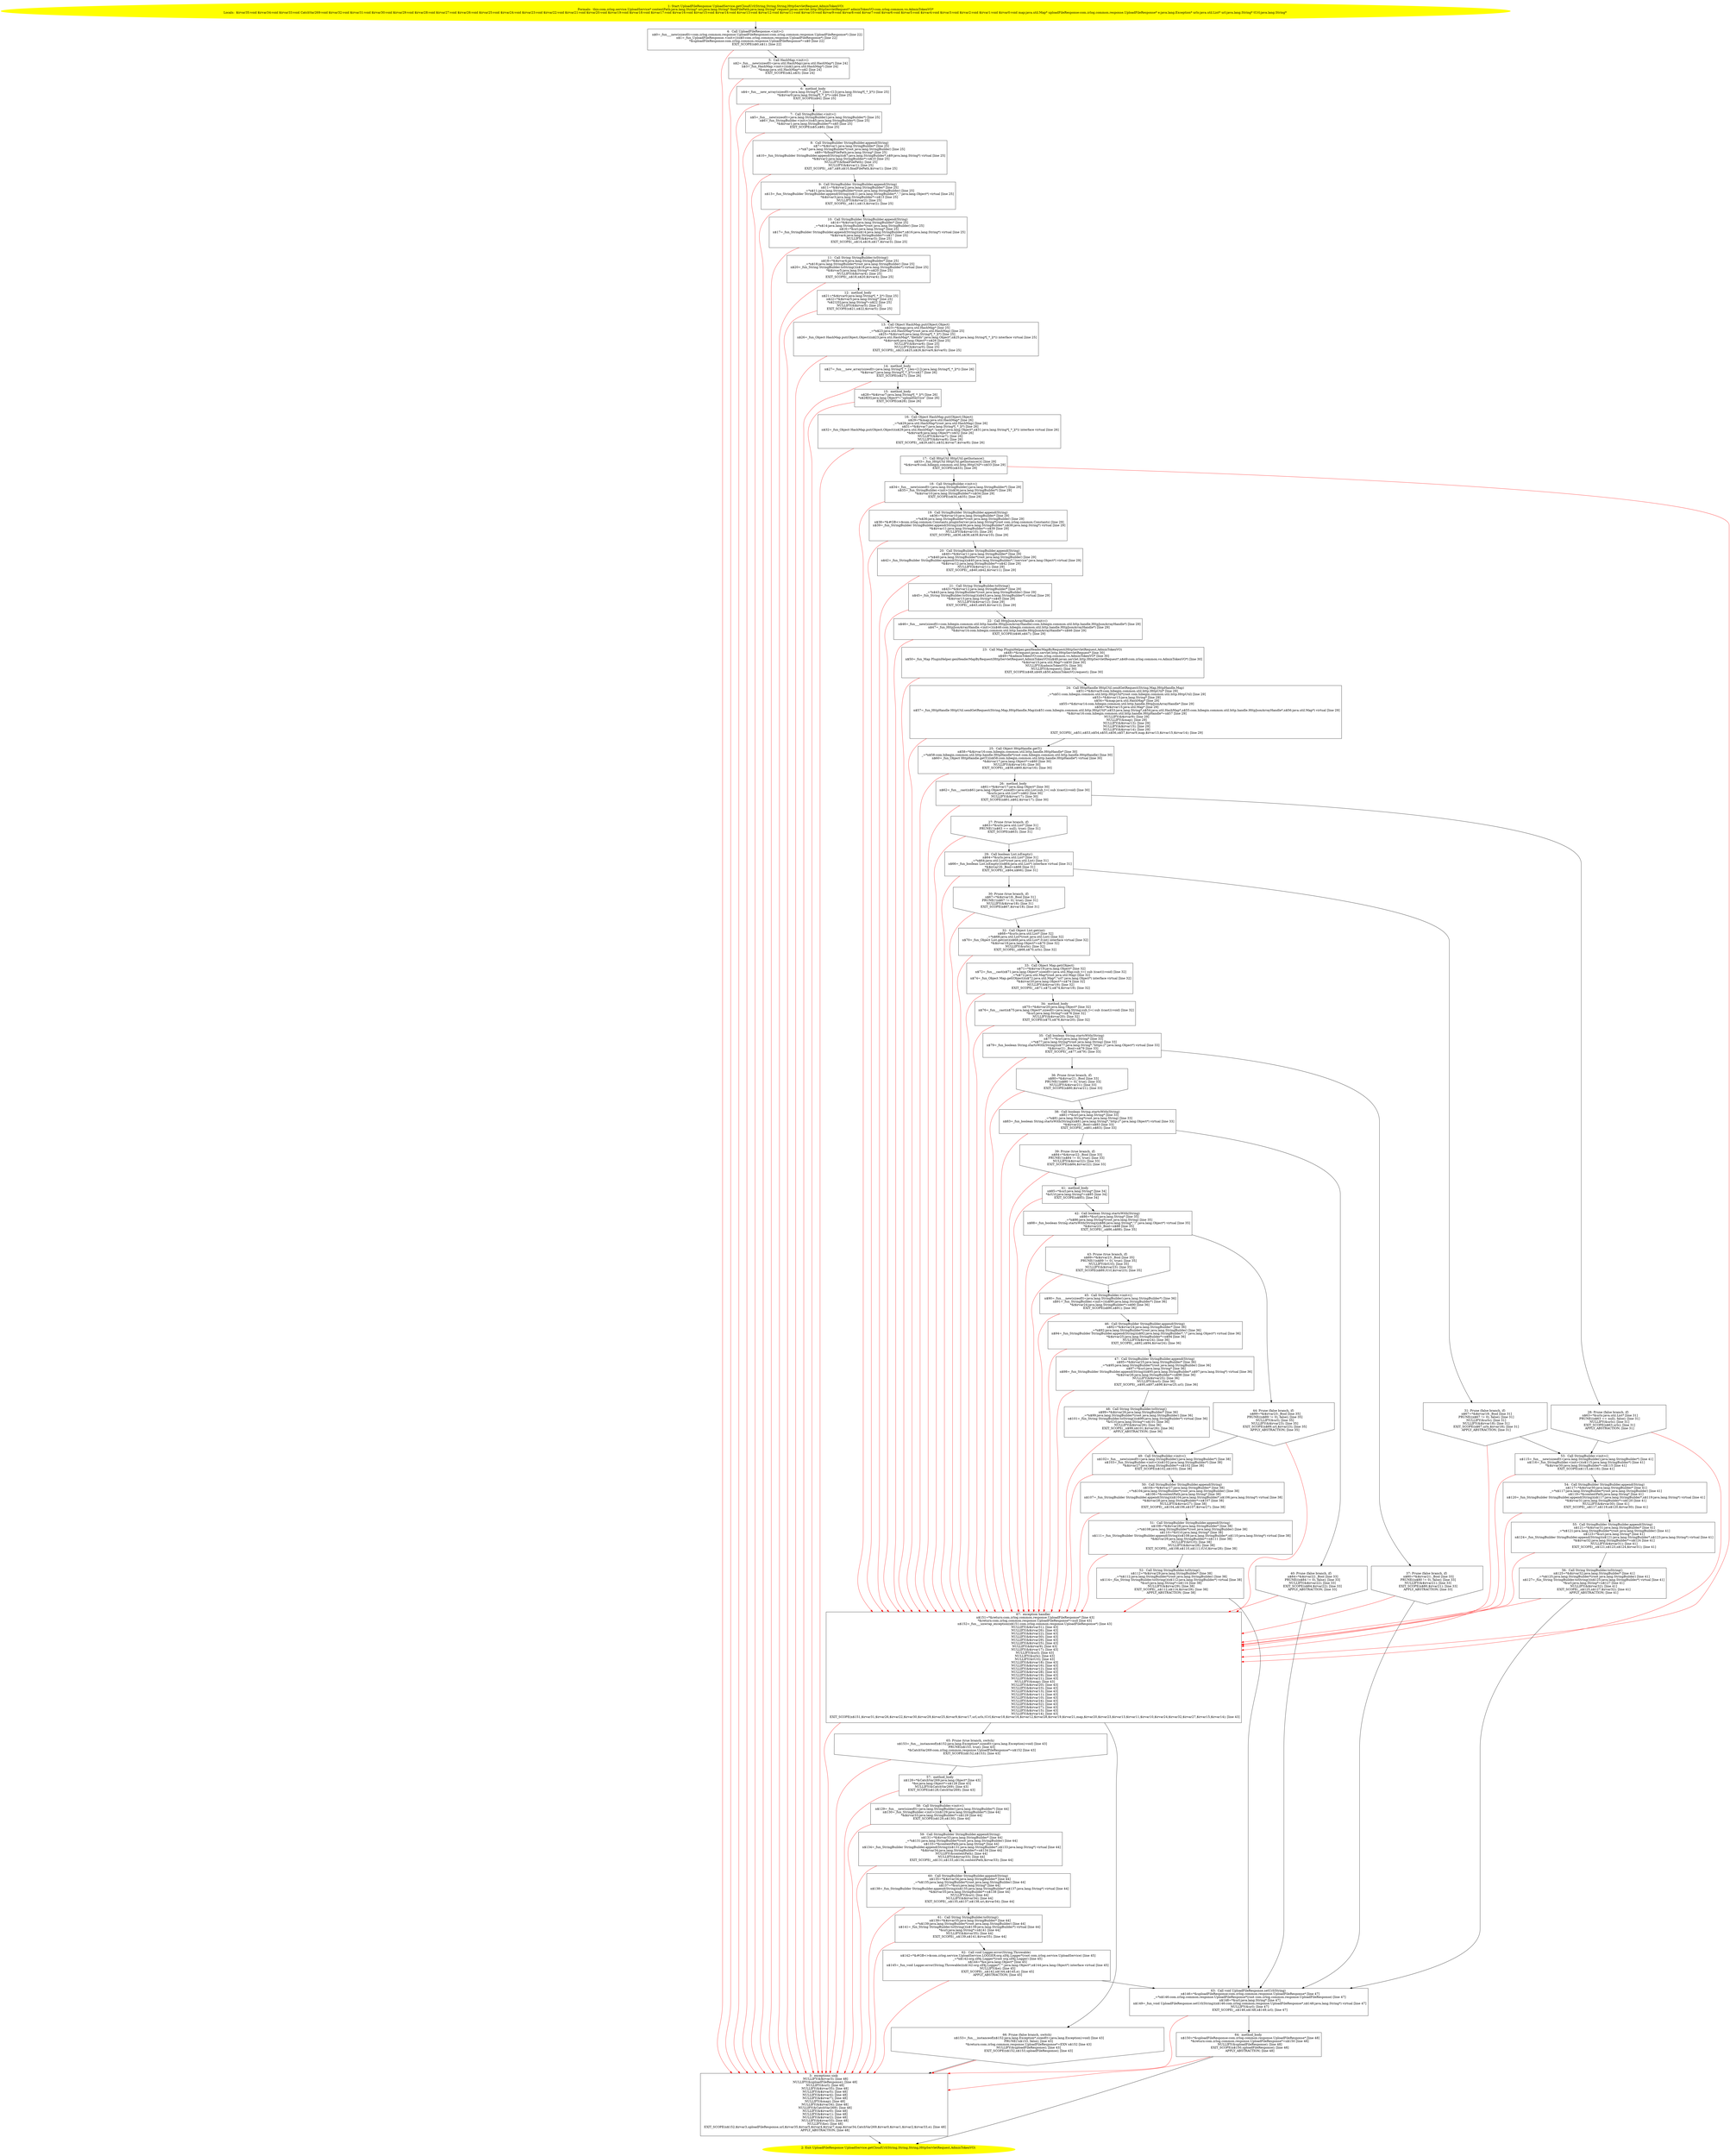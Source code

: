 /* @generated */
digraph cfg {
"com.zrlog.service.UploadService.getCloudUrl(java.lang.String,java.lang.String,java.lang.String,javax.47d07ce4542c1e3173006f1e9a68bae8_1" [label="1: Start UploadFileResponse UploadService.getCloudUrl(String,String,String,HttpServletRequest,AdminTokenVO)\nFormals:  this:com.zrlog.service.UploadService* contextPath:java.lang.String* uri:java.lang.String* finalFilePath:java.lang.String* request:javax.servlet.http.HttpServletRequest* adminTokenVO:com.zrlog.common.vo.AdminTokenVO*\nLocals:  $irvar35:void $irvar34:void $irvar33:void CatchVar269:void $irvar32:void $irvar31:void $irvar30:void $irvar29:void $irvar28:void $irvar27:void $irvar26:void $irvar25:void $irvar24:void $irvar23:void $irvar22:void $irvar21:void $irvar20:void $irvar19:void $irvar18:void $irvar17:void $irvar16:void $irvar15:void $irvar14:void $irvar13:void $irvar12:void $irvar11:void $irvar10:void $irvar9:void $irvar8:void $irvar7:void $irvar6:void $irvar5:void $irvar4:void $irvar3:void $irvar2:void $irvar1:void $irvar0:void map:java.util.Map* uploadFileResponse:com.zrlog.common.response.UploadFileResponse* e:java.lang.Exception* urls:java.util.List* url:java.lang.String* tUrl:java.lang.String* \n  " color=yellow style=filled]
	

	 "com.zrlog.service.UploadService.getCloudUrl(java.lang.String,java.lang.String,java.lang.String,javax.47d07ce4542c1e3173006f1e9a68bae8_1" -> "com.zrlog.service.UploadService.getCloudUrl(java.lang.String,java.lang.String,java.lang.String,javax.47d07ce4542c1e3173006f1e9a68bae8_4" ;
"com.zrlog.service.UploadService.getCloudUrl(java.lang.String,java.lang.String,java.lang.String,javax.47d07ce4542c1e3173006f1e9a68bae8_2" [label="2: Exit UploadFileResponse UploadService.getCloudUrl(String,String,String,HttpServletRequest,AdminTokenVO) \n  " color=yellow style=filled]
	

"com.zrlog.service.UploadService.getCloudUrl(java.lang.String,java.lang.String,java.lang.String,javax.47d07ce4542c1e3173006f1e9a68bae8_3" [label="3:  exceptions sink \n   NULLIFY(&$irvar3); [line 48]\n  NULLIFY(&uploadFileResponse); [line 48]\n  NULLIFY(&url); [line 48]\n  NULLIFY(&$irvar35); [line 48]\n  NULLIFY(&$irvar5); [line 48]\n  NULLIFY(&$irvar4); [line 48]\n  NULLIFY(&$irvar7); [line 48]\n  NULLIFY(&map); [line 48]\n  NULLIFY(&$irvar34); [line 48]\n  NULLIFY(&CatchVar269); [line 48]\n  NULLIFY(&$irvar0); [line 48]\n  NULLIFY(&$irvar1); [line 48]\n  NULLIFY(&$irvar2); [line 48]\n  NULLIFY(&$irvar33); [line 48]\n  NULLIFY(&e); [line 48]\n  EXIT_SCOPE(n$152,$irvar3,uploadFileResponse,url,$irvar35,$irvar5,$irvar4,$irvar7,map,$irvar34,CatchVar269,$irvar0,$irvar1,$irvar2,$irvar33,e); [line 48]\n  APPLY_ABSTRACTION; [line 48]\n " shape="box"]
	

	 "com.zrlog.service.UploadService.getCloudUrl(java.lang.String,java.lang.String,java.lang.String,javax.47d07ce4542c1e3173006f1e9a68bae8_3" -> "com.zrlog.service.UploadService.getCloudUrl(java.lang.String,java.lang.String,java.lang.String,javax.47d07ce4542c1e3173006f1e9a68bae8_2" ;
"com.zrlog.service.UploadService.getCloudUrl(java.lang.String,java.lang.String,java.lang.String,javax.47d07ce4542c1e3173006f1e9a68bae8_4" [label="4:  Call UploadFileResponse.<init>() \n   n$0=_fun___new(sizeof(t=com.zrlog.common.response.UploadFileResponse):com.zrlog.common.response.UploadFileResponse*) [line 22]\n  n$1=_fun_UploadFileResponse.<init>()(n$0:com.zrlog.common.response.UploadFileResponse*) [line 22]\n  *&uploadFileResponse:com.zrlog.common.response.UploadFileResponse*=n$0 [line 22]\n  EXIT_SCOPE(n$0,n$1); [line 22]\n " shape="box"]
	

	 "com.zrlog.service.UploadService.getCloudUrl(java.lang.String,java.lang.String,java.lang.String,javax.47d07ce4542c1e3173006f1e9a68bae8_4" -> "com.zrlog.service.UploadService.getCloudUrl(java.lang.String,java.lang.String,java.lang.String,javax.47d07ce4542c1e3173006f1e9a68bae8_5" ;
	 "com.zrlog.service.UploadService.getCloudUrl(java.lang.String,java.lang.String,java.lang.String,javax.47d07ce4542c1e3173006f1e9a68bae8_4" -> "com.zrlog.service.UploadService.getCloudUrl(java.lang.String,java.lang.String,java.lang.String,javax.47d07ce4542c1e3173006f1e9a68bae8_3" [color="red" ];
"com.zrlog.service.UploadService.getCloudUrl(java.lang.String,java.lang.String,java.lang.String,javax.47d07ce4542c1e3173006f1e9a68bae8_5" [label="5:  Call HashMap.<init>() \n   n$2=_fun___new(sizeof(t=java.util.HashMap):java.util.HashMap*) [line 24]\n  n$3=_fun_HashMap.<init>()(n$2:java.util.HashMap*) [line 24]\n  *&map:java.util.HashMap*=n$2 [line 24]\n  EXIT_SCOPE(n$2,n$3); [line 24]\n " shape="box"]
	

	 "com.zrlog.service.UploadService.getCloudUrl(java.lang.String,java.lang.String,java.lang.String,javax.47d07ce4542c1e3173006f1e9a68bae8_5" -> "com.zrlog.service.UploadService.getCloudUrl(java.lang.String,java.lang.String,java.lang.String,javax.47d07ce4542c1e3173006f1e9a68bae8_6" ;
	 "com.zrlog.service.UploadService.getCloudUrl(java.lang.String,java.lang.String,java.lang.String,javax.47d07ce4542c1e3173006f1e9a68bae8_5" -> "com.zrlog.service.UploadService.getCloudUrl(java.lang.String,java.lang.String,java.lang.String,javax.47d07ce4542c1e3173006f1e9a68bae8_3" [color="red" ];
"com.zrlog.service.UploadService.getCloudUrl(java.lang.String,java.lang.String,java.lang.String,javax.47d07ce4542c1e3173006f1e9a68bae8_6" [label="6:  method_body \n   n$4=_fun___new_array(sizeof(t=java.lang.String*[_*_];len=[1]):java.lang.String*[_*_](*)) [line 25]\n  *&$irvar0:java.lang.String*[_*_](*)=n$4 [line 25]\n  EXIT_SCOPE(n$4); [line 25]\n " shape="box"]
	

	 "com.zrlog.service.UploadService.getCloudUrl(java.lang.String,java.lang.String,java.lang.String,javax.47d07ce4542c1e3173006f1e9a68bae8_6" -> "com.zrlog.service.UploadService.getCloudUrl(java.lang.String,java.lang.String,java.lang.String,javax.47d07ce4542c1e3173006f1e9a68bae8_7" ;
	 "com.zrlog.service.UploadService.getCloudUrl(java.lang.String,java.lang.String,java.lang.String,javax.47d07ce4542c1e3173006f1e9a68bae8_6" -> "com.zrlog.service.UploadService.getCloudUrl(java.lang.String,java.lang.String,java.lang.String,javax.47d07ce4542c1e3173006f1e9a68bae8_3" [color="red" ];
"com.zrlog.service.UploadService.getCloudUrl(java.lang.String,java.lang.String,java.lang.String,javax.47d07ce4542c1e3173006f1e9a68bae8_7" [label="7:  Call StringBuilder.<init>() \n   n$5=_fun___new(sizeof(t=java.lang.StringBuilder):java.lang.StringBuilder*) [line 25]\n  n$6=_fun_StringBuilder.<init>()(n$5:java.lang.StringBuilder*) [line 25]\n  *&$irvar1:java.lang.StringBuilder*=n$5 [line 25]\n  EXIT_SCOPE(n$5,n$6); [line 25]\n " shape="box"]
	

	 "com.zrlog.service.UploadService.getCloudUrl(java.lang.String,java.lang.String,java.lang.String,javax.47d07ce4542c1e3173006f1e9a68bae8_7" -> "com.zrlog.service.UploadService.getCloudUrl(java.lang.String,java.lang.String,java.lang.String,javax.47d07ce4542c1e3173006f1e9a68bae8_8" ;
	 "com.zrlog.service.UploadService.getCloudUrl(java.lang.String,java.lang.String,java.lang.String,javax.47d07ce4542c1e3173006f1e9a68bae8_7" -> "com.zrlog.service.UploadService.getCloudUrl(java.lang.String,java.lang.String,java.lang.String,javax.47d07ce4542c1e3173006f1e9a68bae8_3" [color="red" ];
"com.zrlog.service.UploadService.getCloudUrl(java.lang.String,java.lang.String,java.lang.String,javax.47d07ce4542c1e3173006f1e9a68bae8_8" [label="8:  Call StringBuilder StringBuilder.append(String) \n   n$7=*&$irvar1:java.lang.StringBuilder* [line 25]\n  _=*n$7:java.lang.StringBuilder*(root java.lang.StringBuilder) [line 25]\n  n$9=*&finalFilePath:java.lang.String* [line 25]\n  n$10=_fun_StringBuilder StringBuilder.append(String)(n$7:java.lang.StringBuilder*,n$9:java.lang.String*) virtual [line 25]\n  *&$irvar2:java.lang.StringBuilder*=n$10 [line 25]\n  NULLIFY(&finalFilePath); [line 25]\n  NULLIFY(&$irvar1); [line 25]\n  EXIT_SCOPE(_,n$7,n$9,n$10,finalFilePath,$irvar1); [line 25]\n " shape="box"]
	

	 "com.zrlog.service.UploadService.getCloudUrl(java.lang.String,java.lang.String,java.lang.String,javax.47d07ce4542c1e3173006f1e9a68bae8_8" -> "com.zrlog.service.UploadService.getCloudUrl(java.lang.String,java.lang.String,java.lang.String,javax.47d07ce4542c1e3173006f1e9a68bae8_9" ;
	 "com.zrlog.service.UploadService.getCloudUrl(java.lang.String,java.lang.String,java.lang.String,javax.47d07ce4542c1e3173006f1e9a68bae8_8" -> "com.zrlog.service.UploadService.getCloudUrl(java.lang.String,java.lang.String,java.lang.String,javax.47d07ce4542c1e3173006f1e9a68bae8_3" [color="red" ];
"com.zrlog.service.UploadService.getCloudUrl(java.lang.String,java.lang.String,java.lang.String,javax.47d07ce4542c1e3173006f1e9a68bae8_9" [label="9:  Call StringBuilder StringBuilder.append(String) \n   n$11=*&$irvar2:java.lang.StringBuilder* [line 25]\n  _=*n$11:java.lang.StringBuilder*(root java.lang.StringBuilder) [line 25]\n  n$13=_fun_StringBuilder StringBuilder.append(String)(n$11:java.lang.StringBuilder*,\",\":java.lang.Object*) virtual [line 25]\n  *&$irvar3:java.lang.StringBuilder*=n$13 [line 25]\n  NULLIFY(&$irvar2); [line 25]\n  EXIT_SCOPE(_,n$11,n$13,$irvar2); [line 25]\n " shape="box"]
	

	 "com.zrlog.service.UploadService.getCloudUrl(java.lang.String,java.lang.String,java.lang.String,javax.47d07ce4542c1e3173006f1e9a68bae8_9" -> "com.zrlog.service.UploadService.getCloudUrl(java.lang.String,java.lang.String,java.lang.String,javax.47d07ce4542c1e3173006f1e9a68bae8_10" ;
	 "com.zrlog.service.UploadService.getCloudUrl(java.lang.String,java.lang.String,java.lang.String,javax.47d07ce4542c1e3173006f1e9a68bae8_9" -> "com.zrlog.service.UploadService.getCloudUrl(java.lang.String,java.lang.String,java.lang.String,javax.47d07ce4542c1e3173006f1e9a68bae8_3" [color="red" ];
"com.zrlog.service.UploadService.getCloudUrl(java.lang.String,java.lang.String,java.lang.String,javax.47d07ce4542c1e3173006f1e9a68bae8_10" [label="10:  Call StringBuilder StringBuilder.append(String) \n   n$14=*&$irvar3:java.lang.StringBuilder* [line 25]\n  _=*n$14:java.lang.StringBuilder*(root java.lang.StringBuilder) [line 25]\n  n$16=*&uri:java.lang.String* [line 25]\n  n$17=_fun_StringBuilder StringBuilder.append(String)(n$14:java.lang.StringBuilder*,n$16:java.lang.String*) virtual [line 25]\n  *&$irvar4:java.lang.StringBuilder*=n$17 [line 25]\n  NULLIFY(&$irvar3); [line 25]\n  EXIT_SCOPE(_,n$14,n$16,n$17,$irvar3); [line 25]\n " shape="box"]
	

	 "com.zrlog.service.UploadService.getCloudUrl(java.lang.String,java.lang.String,java.lang.String,javax.47d07ce4542c1e3173006f1e9a68bae8_10" -> "com.zrlog.service.UploadService.getCloudUrl(java.lang.String,java.lang.String,java.lang.String,javax.47d07ce4542c1e3173006f1e9a68bae8_11" ;
	 "com.zrlog.service.UploadService.getCloudUrl(java.lang.String,java.lang.String,java.lang.String,javax.47d07ce4542c1e3173006f1e9a68bae8_10" -> "com.zrlog.service.UploadService.getCloudUrl(java.lang.String,java.lang.String,java.lang.String,javax.47d07ce4542c1e3173006f1e9a68bae8_3" [color="red" ];
"com.zrlog.service.UploadService.getCloudUrl(java.lang.String,java.lang.String,java.lang.String,javax.47d07ce4542c1e3173006f1e9a68bae8_11" [label="11:  Call String StringBuilder.toString() \n   n$18=*&$irvar4:java.lang.StringBuilder* [line 25]\n  _=*n$18:java.lang.StringBuilder*(root java.lang.StringBuilder) [line 25]\n  n$20=_fun_String StringBuilder.toString()(n$18:java.lang.StringBuilder*) virtual [line 25]\n  *&$irvar5:java.lang.String*=n$20 [line 25]\n  NULLIFY(&$irvar4); [line 25]\n  EXIT_SCOPE(_,n$18,n$20,$irvar4); [line 25]\n " shape="box"]
	

	 "com.zrlog.service.UploadService.getCloudUrl(java.lang.String,java.lang.String,java.lang.String,javax.47d07ce4542c1e3173006f1e9a68bae8_11" -> "com.zrlog.service.UploadService.getCloudUrl(java.lang.String,java.lang.String,java.lang.String,javax.47d07ce4542c1e3173006f1e9a68bae8_12" ;
	 "com.zrlog.service.UploadService.getCloudUrl(java.lang.String,java.lang.String,java.lang.String,javax.47d07ce4542c1e3173006f1e9a68bae8_11" -> "com.zrlog.service.UploadService.getCloudUrl(java.lang.String,java.lang.String,java.lang.String,javax.47d07ce4542c1e3173006f1e9a68bae8_3" [color="red" ];
"com.zrlog.service.UploadService.getCloudUrl(java.lang.String,java.lang.String,java.lang.String,javax.47d07ce4542c1e3173006f1e9a68bae8_12" [label="12:  method_body \n   n$21=*&$irvar0:java.lang.String*[_*_](*) [line 25]\n  n$22=*&$irvar5:java.lang.String* [line 25]\n  *n$21[0]:java.lang.String*=n$22 [line 25]\n  NULLIFY(&$irvar5); [line 25]\n  EXIT_SCOPE(n$21,n$22,$irvar5); [line 25]\n " shape="box"]
	

	 "com.zrlog.service.UploadService.getCloudUrl(java.lang.String,java.lang.String,java.lang.String,javax.47d07ce4542c1e3173006f1e9a68bae8_12" -> "com.zrlog.service.UploadService.getCloudUrl(java.lang.String,java.lang.String,java.lang.String,javax.47d07ce4542c1e3173006f1e9a68bae8_13" ;
	 "com.zrlog.service.UploadService.getCloudUrl(java.lang.String,java.lang.String,java.lang.String,javax.47d07ce4542c1e3173006f1e9a68bae8_12" -> "com.zrlog.service.UploadService.getCloudUrl(java.lang.String,java.lang.String,java.lang.String,javax.47d07ce4542c1e3173006f1e9a68bae8_3" [color="red" ];
"com.zrlog.service.UploadService.getCloudUrl(java.lang.String,java.lang.String,java.lang.String,javax.47d07ce4542c1e3173006f1e9a68bae8_13" [label="13:  Call Object HashMap.put(Object,Object) \n   n$23=*&map:java.util.HashMap* [line 25]\n  _=*n$23:java.util.HashMap*(root java.util.HashMap) [line 25]\n  n$25=*&$irvar0:java.lang.String*[_*_](*) [line 25]\n  n$26=_fun_Object HashMap.put(Object,Object)(n$23:java.util.HashMap*,\"fileInfo\":java.lang.Object*,n$25:java.lang.String*[_*_](*)) interface virtual [line 25]\n  *&$irvar6:java.lang.Object*=n$26 [line 25]\n  NULLIFY(&$irvar6); [line 25]\n  NULLIFY(&$irvar0); [line 25]\n  EXIT_SCOPE(_,n$23,n$25,n$26,$irvar6,$irvar0); [line 25]\n " shape="box"]
	

	 "com.zrlog.service.UploadService.getCloudUrl(java.lang.String,java.lang.String,java.lang.String,javax.47d07ce4542c1e3173006f1e9a68bae8_13" -> "com.zrlog.service.UploadService.getCloudUrl(java.lang.String,java.lang.String,java.lang.String,javax.47d07ce4542c1e3173006f1e9a68bae8_14" ;
	 "com.zrlog.service.UploadService.getCloudUrl(java.lang.String,java.lang.String,java.lang.String,javax.47d07ce4542c1e3173006f1e9a68bae8_13" -> "com.zrlog.service.UploadService.getCloudUrl(java.lang.String,java.lang.String,java.lang.String,javax.47d07ce4542c1e3173006f1e9a68bae8_3" [color="red" ];
"com.zrlog.service.UploadService.getCloudUrl(java.lang.String,java.lang.String,java.lang.String,javax.47d07ce4542c1e3173006f1e9a68bae8_14" [label="14:  method_body \n   n$27=_fun___new_array(sizeof(t=java.lang.String*[_*_];len=[1]):java.lang.String*[_*_](*)) [line 26]\n  *&$irvar7:java.lang.String*[_*_](*)=n$27 [line 26]\n  EXIT_SCOPE(n$27); [line 26]\n " shape="box"]
	

	 "com.zrlog.service.UploadService.getCloudUrl(java.lang.String,java.lang.String,java.lang.String,javax.47d07ce4542c1e3173006f1e9a68bae8_14" -> "com.zrlog.service.UploadService.getCloudUrl(java.lang.String,java.lang.String,java.lang.String,javax.47d07ce4542c1e3173006f1e9a68bae8_15" ;
	 "com.zrlog.service.UploadService.getCloudUrl(java.lang.String,java.lang.String,java.lang.String,javax.47d07ce4542c1e3173006f1e9a68bae8_14" -> "com.zrlog.service.UploadService.getCloudUrl(java.lang.String,java.lang.String,java.lang.String,javax.47d07ce4542c1e3173006f1e9a68bae8_3" [color="red" ];
"com.zrlog.service.UploadService.getCloudUrl(java.lang.String,java.lang.String,java.lang.String,javax.47d07ce4542c1e3173006f1e9a68bae8_15" [label="15:  method_body \n   n$28=*&$irvar7:java.lang.String*[_*_](*) [line 26]\n  *n$28[0]:java.lang.Object*=\"uploadService\" [line 26]\n  EXIT_SCOPE(n$28); [line 26]\n " shape="box"]
	

	 "com.zrlog.service.UploadService.getCloudUrl(java.lang.String,java.lang.String,java.lang.String,javax.47d07ce4542c1e3173006f1e9a68bae8_15" -> "com.zrlog.service.UploadService.getCloudUrl(java.lang.String,java.lang.String,java.lang.String,javax.47d07ce4542c1e3173006f1e9a68bae8_16" ;
	 "com.zrlog.service.UploadService.getCloudUrl(java.lang.String,java.lang.String,java.lang.String,javax.47d07ce4542c1e3173006f1e9a68bae8_15" -> "com.zrlog.service.UploadService.getCloudUrl(java.lang.String,java.lang.String,java.lang.String,javax.47d07ce4542c1e3173006f1e9a68bae8_3" [color="red" ];
"com.zrlog.service.UploadService.getCloudUrl(java.lang.String,java.lang.String,java.lang.String,javax.47d07ce4542c1e3173006f1e9a68bae8_16" [label="16:  Call Object HashMap.put(Object,Object) \n   n$29=*&map:java.util.HashMap* [line 26]\n  _=*n$29:java.util.HashMap*(root java.util.HashMap) [line 26]\n  n$31=*&$irvar7:java.lang.String*[_*_](*) [line 26]\n  n$32=_fun_Object HashMap.put(Object,Object)(n$29:java.util.HashMap*,\"name\":java.lang.Object*,n$31:java.lang.String*[_*_](*)) interface virtual [line 26]\n  *&$irvar8:java.lang.Object*=n$32 [line 26]\n  NULLIFY(&$irvar7); [line 26]\n  NULLIFY(&$irvar8); [line 26]\n  EXIT_SCOPE(_,n$29,n$31,n$32,$irvar7,$irvar8); [line 26]\n " shape="box"]
	

	 "com.zrlog.service.UploadService.getCloudUrl(java.lang.String,java.lang.String,java.lang.String,javax.47d07ce4542c1e3173006f1e9a68bae8_16" -> "com.zrlog.service.UploadService.getCloudUrl(java.lang.String,java.lang.String,java.lang.String,javax.47d07ce4542c1e3173006f1e9a68bae8_17" ;
	 "com.zrlog.service.UploadService.getCloudUrl(java.lang.String,java.lang.String,java.lang.String,javax.47d07ce4542c1e3173006f1e9a68bae8_16" -> "com.zrlog.service.UploadService.getCloudUrl(java.lang.String,java.lang.String,java.lang.String,javax.47d07ce4542c1e3173006f1e9a68bae8_3" [color="red" ];
"com.zrlog.service.UploadService.getCloudUrl(java.lang.String,java.lang.String,java.lang.String,javax.47d07ce4542c1e3173006f1e9a68bae8_17" [label="17:  Call HttpUtil HttpUtil.getInstance() \n   n$33=_fun_HttpUtil HttpUtil.getInstance()() [line 29]\n  *&$irvar9:com.hibegin.common.util.http.HttpUtil*=n$33 [line 29]\n  EXIT_SCOPE(n$33); [line 29]\n " shape="box"]
	

	 "com.zrlog.service.UploadService.getCloudUrl(java.lang.String,java.lang.String,java.lang.String,javax.47d07ce4542c1e3173006f1e9a68bae8_17" -> "com.zrlog.service.UploadService.getCloudUrl(java.lang.String,java.lang.String,java.lang.String,javax.47d07ce4542c1e3173006f1e9a68bae8_18" ;
	 "com.zrlog.service.UploadService.getCloudUrl(java.lang.String,java.lang.String,java.lang.String,javax.47d07ce4542c1e3173006f1e9a68bae8_17" -> "com.zrlog.service.UploadService.getCloudUrl(java.lang.String,java.lang.String,java.lang.String,javax.47d07ce4542c1e3173006f1e9a68bae8_67" [color="red" ];
"com.zrlog.service.UploadService.getCloudUrl(java.lang.String,java.lang.String,java.lang.String,javax.47d07ce4542c1e3173006f1e9a68bae8_18" [label="18:  Call StringBuilder.<init>() \n   n$34=_fun___new(sizeof(t=java.lang.StringBuilder):java.lang.StringBuilder*) [line 29]\n  n$35=_fun_StringBuilder.<init>()(n$34:java.lang.StringBuilder*) [line 29]\n  *&$irvar10:java.lang.StringBuilder*=n$34 [line 29]\n  EXIT_SCOPE(n$34,n$35); [line 29]\n " shape="box"]
	

	 "com.zrlog.service.UploadService.getCloudUrl(java.lang.String,java.lang.String,java.lang.String,javax.47d07ce4542c1e3173006f1e9a68bae8_18" -> "com.zrlog.service.UploadService.getCloudUrl(java.lang.String,java.lang.String,java.lang.String,javax.47d07ce4542c1e3173006f1e9a68bae8_19" ;
	 "com.zrlog.service.UploadService.getCloudUrl(java.lang.String,java.lang.String,java.lang.String,javax.47d07ce4542c1e3173006f1e9a68bae8_18" -> "com.zrlog.service.UploadService.getCloudUrl(java.lang.String,java.lang.String,java.lang.String,javax.47d07ce4542c1e3173006f1e9a68bae8_67" [color="red" ];
"com.zrlog.service.UploadService.getCloudUrl(java.lang.String,java.lang.String,java.lang.String,javax.47d07ce4542c1e3173006f1e9a68bae8_19" [label="19:  Call StringBuilder StringBuilder.append(String) \n   n$36=*&$irvar10:java.lang.StringBuilder* [line 29]\n  _=*n$36:java.lang.StringBuilder*(root java.lang.StringBuilder) [line 29]\n  n$38=*&#GB<>$com.zrlog.common.Constants.pluginServer:java.lang.String*(root com.zrlog.common.Constants) [line 29]\n  n$39=_fun_StringBuilder StringBuilder.append(String)(n$36:java.lang.StringBuilder*,n$38:java.lang.String*) virtual [line 29]\n  *&$irvar11:java.lang.StringBuilder*=n$39 [line 29]\n  NULLIFY(&$irvar10); [line 29]\n  EXIT_SCOPE(_,n$36,n$38,n$39,$irvar10); [line 29]\n " shape="box"]
	

	 "com.zrlog.service.UploadService.getCloudUrl(java.lang.String,java.lang.String,java.lang.String,javax.47d07ce4542c1e3173006f1e9a68bae8_19" -> "com.zrlog.service.UploadService.getCloudUrl(java.lang.String,java.lang.String,java.lang.String,javax.47d07ce4542c1e3173006f1e9a68bae8_20" ;
	 "com.zrlog.service.UploadService.getCloudUrl(java.lang.String,java.lang.String,java.lang.String,javax.47d07ce4542c1e3173006f1e9a68bae8_19" -> "com.zrlog.service.UploadService.getCloudUrl(java.lang.String,java.lang.String,java.lang.String,javax.47d07ce4542c1e3173006f1e9a68bae8_67" [color="red" ];
"com.zrlog.service.UploadService.getCloudUrl(java.lang.String,java.lang.String,java.lang.String,javax.47d07ce4542c1e3173006f1e9a68bae8_20" [label="20:  Call StringBuilder StringBuilder.append(String) \n   n$40=*&$irvar11:java.lang.StringBuilder* [line 29]\n  _=*n$40:java.lang.StringBuilder*(root java.lang.StringBuilder) [line 29]\n  n$42=_fun_StringBuilder StringBuilder.append(String)(n$40:java.lang.StringBuilder*,\"/service\":java.lang.Object*) virtual [line 29]\n  *&$irvar12:java.lang.StringBuilder*=n$42 [line 29]\n  NULLIFY(&$irvar11); [line 29]\n  EXIT_SCOPE(_,n$40,n$42,$irvar11); [line 29]\n " shape="box"]
	

	 "com.zrlog.service.UploadService.getCloudUrl(java.lang.String,java.lang.String,java.lang.String,javax.47d07ce4542c1e3173006f1e9a68bae8_20" -> "com.zrlog.service.UploadService.getCloudUrl(java.lang.String,java.lang.String,java.lang.String,javax.47d07ce4542c1e3173006f1e9a68bae8_21" ;
	 "com.zrlog.service.UploadService.getCloudUrl(java.lang.String,java.lang.String,java.lang.String,javax.47d07ce4542c1e3173006f1e9a68bae8_20" -> "com.zrlog.service.UploadService.getCloudUrl(java.lang.String,java.lang.String,java.lang.String,javax.47d07ce4542c1e3173006f1e9a68bae8_67" [color="red" ];
"com.zrlog.service.UploadService.getCloudUrl(java.lang.String,java.lang.String,java.lang.String,javax.47d07ce4542c1e3173006f1e9a68bae8_21" [label="21:  Call String StringBuilder.toString() \n   n$43=*&$irvar12:java.lang.StringBuilder* [line 29]\n  _=*n$43:java.lang.StringBuilder*(root java.lang.StringBuilder) [line 29]\n  n$45=_fun_String StringBuilder.toString()(n$43:java.lang.StringBuilder*) virtual [line 29]\n  *&$irvar13:java.lang.String*=n$45 [line 29]\n  NULLIFY(&$irvar12); [line 29]\n  EXIT_SCOPE(_,n$43,n$45,$irvar12); [line 29]\n " shape="box"]
	

	 "com.zrlog.service.UploadService.getCloudUrl(java.lang.String,java.lang.String,java.lang.String,javax.47d07ce4542c1e3173006f1e9a68bae8_21" -> "com.zrlog.service.UploadService.getCloudUrl(java.lang.String,java.lang.String,java.lang.String,javax.47d07ce4542c1e3173006f1e9a68bae8_22" ;
	 "com.zrlog.service.UploadService.getCloudUrl(java.lang.String,java.lang.String,java.lang.String,javax.47d07ce4542c1e3173006f1e9a68bae8_21" -> "com.zrlog.service.UploadService.getCloudUrl(java.lang.String,java.lang.String,java.lang.String,javax.47d07ce4542c1e3173006f1e9a68bae8_67" [color="red" ];
"com.zrlog.service.UploadService.getCloudUrl(java.lang.String,java.lang.String,java.lang.String,javax.47d07ce4542c1e3173006f1e9a68bae8_22" [label="22:  Call HttpJsonArrayHandle.<init>() \n   n$46=_fun___new(sizeof(t=com.hibegin.common.util.http.handle.HttpJsonArrayHandle):com.hibegin.common.util.http.handle.HttpJsonArrayHandle*) [line 29]\n  n$47=_fun_HttpJsonArrayHandle.<init>()(n$46:com.hibegin.common.util.http.handle.HttpJsonArrayHandle*) [line 29]\n  *&$irvar14:com.hibegin.common.util.http.handle.HttpJsonArrayHandle*=n$46 [line 29]\n  EXIT_SCOPE(n$46,n$47); [line 29]\n " shape="box"]
	

	 "com.zrlog.service.UploadService.getCloudUrl(java.lang.String,java.lang.String,java.lang.String,javax.47d07ce4542c1e3173006f1e9a68bae8_22" -> "com.zrlog.service.UploadService.getCloudUrl(java.lang.String,java.lang.String,java.lang.String,javax.47d07ce4542c1e3173006f1e9a68bae8_23" ;
	 "com.zrlog.service.UploadService.getCloudUrl(java.lang.String,java.lang.String,java.lang.String,javax.47d07ce4542c1e3173006f1e9a68bae8_22" -> "com.zrlog.service.UploadService.getCloudUrl(java.lang.String,java.lang.String,java.lang.String,javax.47d07ce4542c1e3173006f1e9a68bae8_67" [color="red" ];
"com.zrlog.service.UploadService.getCloudUrl(java.lang.String,java.lang.String,java.lang.String,javax.47d07ce4542c1e3173006f1e9a68bae8_23" [label="23:  Call Map PluginHelper.genHeaderMapByRequest(HttpServletRequest,AdminTokenVO) \n   n$48=*&request:javax.servlet.http.HttpServletRequest* [line 30]\n  n$49=*&adminTokenVO:com.zrlog.common.vo.AdminTokenVO* [line 30]\n  n$50=_fun_Map PluginHelper.genHeaderMapByRequest(HttpServletRequest,AdminTokenVO)(n$48:javax.servlet.http.HttpServletRequest*,n$49:com.zrlog.common.vo.AdminTokenVO*) [line 30]\n  *&$irvar15:java.util.Map*=n$50 [line 30]\n  NULLIFY(&adminTokenVO); [line 30]\n  NULLIFY(&request); [line 30]\n  EXIT_SCOPE(n$48,n$49,n$50,adminTokenVO,request); [line 30]\n " shape="box"]
	

	 "com.zrlog.service.UploadService.getCloudUrl(java.lang.String,java.lang.String,java.lang.String,javax.47d07ce4542c1e3173006f1e9a68bae8_23" -> "com.zrlog.service.UploadService.getCloudUrl(java.lang.String,java.lang.String,java.lang.String,javax.47d07ce4542c1e3173006f1e9a68bae8_24" ;
	 "com.zrlog.service.UploadService.getCloudUrl(java.lang.String,java.lang.String,java.lang.String,javax.47d07ce4542c1e3173006f1e9a68bae8_23" -> "com.zrlog.service.UploadService.getCloudUrl(java.lang.String,java.lang.String,java.lang.String,javax.47d07ce4542c1e3173006f1e9a68bae8_67" [color="red" ];
"com.zrlog.service.UploadService.getCloudUrl(java.lang.String,java.lang.String,java.lang.String,javax.47d07ce4542c1e3173006f1e9a68bae8_24" [label="24:  Call HttpHandle HttpUtil.sendGetRequest(String,Map,HttpHandle,Map) \n   n$51=*&$irvar9:com.hibegin.common.util.http.HttpUtil* [line 29]\n  _=*n$51:com.hibegin.common.util.http.HttpUtil*(root com.hibegin.common.util.http.HttpUtil) [line 29]\n  n$53=*&$irvar13:java.lang.String* [line 29]\n  n$54=*&map:java.util.HashMap* [line 29]\n  n$55=*&$irvar14:com.hibegin.common.util.http.handle.HttpJsonArrayHandle* [line 29]\n  n$56=*&$irvar15:java.util.Map* [line 29]\n  n$57=_fun_HttpHandle HttpUtil.sendGetRequest(String,Map,HttpHandle,Map)(n$51:com.hibegin.common.util.http.HttpUtil*,n$53:java.lang.String*,n$54:java.util.HashMap*,n$55:com.hibegin.common.util.http.handle.HttpJsonArrayHandle*,n$56:java.util.Map*) virtual [line 29]\n  *&$irvar16:com.hibegin.common.util.http.handle.HttpHandle*=n$57 [line 29]\n  NULLIFY(&$irvar9); [line 29]\n  NULLIFY(&map); [line 29]\n  NULLIFY(&$irvar13); [line 29]\n  NULLIFY(&$irvar15); [line 29]\n  NULLIFY(&$irvar14); [line 29]\n  EXIT_SCOPE(_,n$51,n$53,n$54,n$55,n$56,n$57,$irvar9,map,$irvar13,$irvar15,$irvar14); [line 29]\n " shape="box"]
	

	 "com.zrlog.service.UploadService.getCloudUrl(java.lang.String,java.lang.String,java.lang.String,javax.47d07ce4542c1e3173006f1e9a68bae8_24" -> "com.zrlog.service.UploadService.getCloudUrl(java.lang.String,java.lang.String,java.lang.String,javax.47d07ce4542c1e3173006f1e9a68bae8_25" ;
	 "com.zrlog.service.UploadService.getCloudUrl(java.lang.String,java.lang.String,java.lang.String,javax.47d07ce4542c1e3173006f1e9a68bae8_24" -> "com.zrlog.service.UploadService.getCloudUrl(java.lang.String,java.lang.String,java.lang.String,javax.47d07ce4542c1e3173006f1e9a68bae8_67" [color="red" ];
"com.zrlog.service.UploadService.getCloudUrl(java.lang.String,java.lang.String,java.lang.String,javax.47d07ce4542c1e3173006f1e9a68bae8_25" [label="25:  Call Object HttpHandle.getT() \n   n$58=*&$irvar16:com.hibegin.common.util.http.handle.HttpHandle* [line 30]\n  _=*n$58:com.hibegin.common.util.http.handle.HttpHandle*(root com.hibegin.common.util.http.handle.HttpHandle) [line 30]\n  n$60=_fun_Object HttpHandle.getT()(n$58:com.hibegin.common.util.http.handle.HttpHandle*) virtual [line 30]\n  *&$irvar17:java.lang.Object*=n$60 [line 30]\n  NULLIFY(&$irvar16); [line 30]\n  EXIT_SCOPE(_,n$58,n$60,$irvar16); [line 30]\n " shape="box"]
	

	 "com.zrlog.service.UploadService.getCloudUrl(java.lang.String,java.lang.String,java.lang.String,javax.47d07ce4542c1e3173006f1e9a68bae8_25" -> "com.zrlog.service.UploadService.getCloudUrl(java.lang.String,java.lang.String,java.lang.String,javax.47d07ce4542c1e3173006f1e9a68bae8_26" ;
	 "com.zrlog.service.UploadService.getCloudUrl(java.lang.String,java.lang.String,java.lang.String,javax.47d07ce4542c1e3173006f1e9a68bae8_25" -> "com.zrlog.service.UploadService.getCloudUrl(java.lang.String,java.lang.String,java.lang.String,javax.47d07ce4542c1e3173006f1e9a68bae8_67" [color="red" ];
"com.zrlog.service.UploadService.getCloudUrl(java.lang.String,java.lang.String,java.lang.String,javax.47d07ce4542c1e3173006f1e9a68bae8_26" [label="26:  method_body \n   n$61=*&$irvar17:java.lang.Object* [line 30]\n  n$62=_fun___cast(n$61:java.lang.Object*,sizeof(t=java.util.List;sub_t=( sub )(cast)):void) [line 30]\n  *&urls:java.util.List*=n$62 [line 30]\n  NULLIFY(&$irvar17); [line 30]\n  EXIT_SCOPE(n$61,n$62,$irvar17); [line 30]\n " shape="box"]
	

	 "com.zrlog.service.UploadService.getCloudUrl(java.lang.String,java.lang.String,java.lang.String,javax.47d07ce4542c1e3173006f1e9a68bae8_26" -> "com.zrlog.service.UploadService.getCloudUrl(java.lang.String,java.lang.String,java.lang.String,javax.47d07ce4542c1e3173006f1e9a68bae8_27" ;
	 "com.zrlog.service.UploadService.getCloudUrl(java.lang.String,java.lang.String,java.lang.String,javax.47d07ce4542c1e3173006f1e9a68bae8_26" -> "com.zrlog.service.UploadService.getCloudUrl(java.lang.String,java.lang.String,java.lang.String,javax.47d07ce4542c1e3173006f1e9a68bae8_28" ;
	 "com.zrlog.service.UploadService.getCloudUrl(java.lang.String,java.lang.String,java.lang.String,javax.47d07ce4542c1e3173006f1e9a68bae8_26" -> "com.zrlog.service.UploadService.getCloudUrl(java.lang.String,java.lang.String,java.lang.String,javax.47d07ce4542c1e3173006f1e9a68bae8_67" [color="red" ];
"com.zrlog.service.UploadService.getCloudUrl(java.lang.String,java.lang.String,java.lang.String,javax.47d07ce4542c1e3173006f1e9a68bae8_27" [label="27: Prune (true branch, if) \n   n$63=*&urls:java.util.List* [line 31]\n  PRUNE(!(n$63 == null), true); [line 31]\n  EXIT_SCOPE(n$63); [line 31]\n " shape="invhouse"]
	

	 "com.zrlog.service.UploadService.getCloudUrl(java.lang.String,java.lang.String,java.lang.String,javax.47d07ce4542c1e3173006f1e9a68bae8_27" -> "com.zrlog.service.UploadService.getCloudUrl(java.lang.String,java.lang.String,java.lang.String,javax.47d07ce4542c1e3173006f1e9a68bae8_29" ;
	 "com.zrlog.service.UploadService.getCloudUrl(java.lang.String,java.lang.String,java.lang.String,javax.47d07ce4542c1e3173006f1e9a68bae8_27" -> "com.zrlog.service.UploadService.getCloudUrl(java.lang.String,java.lang.String,java.lang.String,javax.47d07ce4542c1e3173006f1e9a68bae8_67" [color="red" ];
"com.zrlog.service.UploadService.getCloudUrl(java.lang.String,java.lang.String,java.lang.String,javax.47d07ce4542c1e3173006f1e9a68bae8_28" [label="28: Prune (false branch, if) \n   n$63=*&urls:java.util.List* [line 31]\n  PRUNE((n$63 == null), false); [line 31]\n  NULLIFY(&urls); [line 31]\n  EXIT_SCOPE(n$63,urls); [line 31]\n  APPLY_ABSTRACTION; [line 31]\n " shape="invhouse"]
	

	 "com.zrlog.service.UploadService.getCloudUrl(java.lang.String,java.lang.String,java.lang.String,javax.47d07ce4542c1e3173006f1e9a68bae8_28" -> "com.zrlog.service.UploadService.getCloudUrl(java.lang.String,java.lang.String,java.lang.String,javax.47d07ce4542c1e3173006f1e9a68bae8_53" ;
	 "com.zrlog.service.UploadService.getCloudUrl(java.lang.String,java.lang.String,java.lang.String,javax.47d07ce4542c1e3173006f1e9a68bae8_28" -> "com.zrlog.service.UploadService.getCloudUrl(java.lang.String,java.lang.String,java.lang.String,javax.47d07ce4542c1e3173006f1e9a68bae8_67" [color="red" ];
"com.zrlog.service.UploadService.getCloudUrl(java.lang.String,java.lang.String,java.lang.String,javax.47d07ce4542c1e3173006f1e9a68bae8_29" [label="29:  Call boolean List.isEmpty() \n   n$64=*&urls:java.util.List* [line 31]\n  _=*n$64:java.util.List*(root java.util.List) [line 31]\n  n$66=_fun_boolean List.isEmpty()(n$64:java.util.List*) interface virtual [line 31]\n  *&$irvar18:_Bool=n$66 [line 31]\n  EXIT_SCOPE(_,n$64,n$66); [line 31]\n " shape="box"]
	

	 "com.zrlog.service.UploadService.getCloudUrl(java.lang.String,java.lang.String,java.lang.String,javax.47d07ce4542c1e3173006f1e9a68bae8_29" -> "com.zrlog.service.UploadService.getCloudUrl(java.lang.String,java.lang.String,java.lang.String,javax.47d07ce4542c1e3173006f1e9a68bae8_30" ;
	 "com.zrlog.service.UploadService.getCloudUrl(java.lang.String,java.lang.String,java.lang.String,javax.47d07ce4542c1e3173006f1e9a68bae8_29" -> "com.zrlog.service.UploadService.getCloudUrl(java.lang.String,java.lang.String,java.lang.String,javax.47d07ce4542c1e3173006f1e9a68bae8_31" ;
	 "com.zrlog.service.UploadService.getCloudUrl(java.lang.String,java.lang.String,java.lang.String,javax.47d07ce4542c1e3173006f1e9a68bae8_29" -> "com.zrlog.service.UploadService.getCloudUrl(java.lang.String,java.lang.String,java.lang.String,javax.47d07ce4542c1e3173006f1e9a68bae8_67" [color="red" ];
"com.zrlog.service.UploadService.getCloudUrl(java.lang.String,java.lang.String,java.lang.String,javax.47d07ce4542c1e3173006f1e9a68bae8_30" [label="30: Prune (true branch, if) \n   n$67=*&$irvar18:_Bool [line 31]\n  PRUNE(!(n$67 != 0), true); [line 31]\n  NULLIFY(&$irvar18); [line 31]\n  EXIT_SCOPE(n$67,$irvar18); [line 31]\n " shape="invhouse"]
	

	 "com.zrlog.service.UploadService.getCloudUrl(java.lang.String,java.lang.String,java.lang.String,javax.47d07ce4542c1e3173006f1e9a68bae8_30" -> "com.zrlog.service.UploadService.getCloudUrl(java.lang.String,java.lang.String,java.lang.String,javax.47d07ce4542c1e3173006f1e9a68bae8_32" ;
	 "com.zrlog.service.UploadService.getCloudUrl(java.lang.String,java.lang.String,java.lang.String,javax.47d07ce4542c1e3173006f1e9a68bae8_30" -> "com.zrlog.service.UploadService.getCloudUrl(java.lang.String,java.lang.String,java.lang.String,javax.47d07ce4542c1e3173006f1e9a68bae8_67" [color="red" ];
"com.zrlog.service.UploadService.getCloudUrl(java.lang.String,java.lang.String,java.lang.String,javax.47d07ce4542c1e3173006f1e9a68bae8_31" [label="31: Prune (false branch, if) \n   n$67=*&$irvar18:_Bool [line 31]\n  PRUNE((n$67 != 0), false); [line 31]\n  NULLIFY(&urls); [line 31]\n  NULLIFY(&$irvar18); [line 31]\n  EXIT_SCOPE(n$67,urls,$irvar18); [line 31]\n  APPLY_ABSTRACTION; [line 31]\n " shape="invhouse"]
	

	 "com.zrlog.service.UploadService.getCloudUrl(java.lang.String,java.lang.String,java.lang.String,javax.47d07ce4542c1e3173006f1e9a68bae8_31" -> "com.zrlog.service.UploadService.getCloudUrl(java.lang.String,java.lang.String,java.lang.String,javax.47d07ce4542c1e3173006f1e9a68bae8_53" ;
	 "com.zrlog.service.UploadService.getCloudUrl(java.lang.String,java.lang.String,java.lang.String,javax.47d07ce4542c1e3173006f1e9a68bae8_31" -> "com.zrlog.service.UploadService.getCloudUrl(java.lang.String,java.lang.String,java.lang.String,javax.47d07ce4542c1e3173006f1e9a68bae8_67" [color="red" ];
"com.zrlog.service.UploadService.getCloudUrl(java.lang.String,java.lang.String,java.lang.String,javax.47d07ce4542c1e3173006f1e9a68bae8_32" [label="32:  Call Object List.get(int) \n   n$68=*&urls:java.util.List* [line 32]\n  _=*n$68:java.util.List*(root java.util.List) [line 32]\n  n$70=_fun_Object List.get(int)(n$68:java.util.List*,0:int) interface virtual [line 32]\n  *&$irvar19:java.lang.Object*=n$70 [line 32]\n  NULLIFY(&urls); [line 32]\n  EXIT_SCOPE(_,n$68,n$70,urls); [line 32]\n " shape="box"]
	

	 "com.zrlog.service.UploadService.getCloudUrl(java.lang.String,java.lang.String,java.lang.String,javax.47d07ce4542c1e3173006f1e9a68bae8_32" -> "com.zrlog.service.UploadService.getCloudUrl(java.lang.String,java.lang.String,java.lang.String,javax.47d07ce4542c1e3173006f1e9a68bae8_33" ;
	 "com.zrlog.service.UploadService.getCloudUrl(java.lang.String,java.lang.String,java.lang.String,javax.47d07ce4542c1e3173006f1e9a68bae8_32" -> "com.zrlog.service.UploadService.getCloudUrl(java.lang.String,java.lang.String,java.lang.String,javax.47d07ce4542c1e3173006f1e9a68bae8_67" [color="red" ];
"com.zrlog.service.UploadService.getCloudUrl(java.lang.String,java.lang.String,java.lang.String,javax.47d07ce4542c1e3173006f1e9a68bae8_33" [label="33:  Call Object Map.get(Object) \n   n$71=*&$irvar19:java.lang.Object* [line 32]\n  n$72=_fun___cast(n$71:java.lang.Object*,sizeof(t=java.util.Map;sub_t=( sub )(cast)):void) [line 32]\n  _=*n$72:java.util.Map*(root java.util.Map) [line 32]\n  n$74=_fun_Object Map.get(Object)(n$72:java.util.Map*,\"url\":java.lang.Object*) interface virtual [line 32]\n  *&$irvar20:java.lang.Object*=n$74 [line 32]\n  NULLIFY(&$irvar19); [line 32]\n  EXIT_SCOPE(_,n$71,n$72,n$74,$irvar19); [line 32]\n " shape="box"]
	

	 "com.zrlog.service.UploadService.getCloudUrl(java.lang.String,java.lang.String,java.lang.String,javax.47d07ce4542c1e3173006f1e9a68bae8_33" -> "com.zrlog.service.UploadService.getCloudUrl(java.lang.String,java.lang.String,java.lang.String,javax.47d07ce4542c1e3173006f1e9a68bae8_34" ;
	 "com.zrlog.service.UploadService.getCloudUrl(java.lang.String,java.lang.String,java.lang.String,javax.47d07ce4542c1e3173006f1e9a68bae8_33" -> "com.zrlog.service.UploadService.getCloudUrl(java.lang.String,java.lang.String,java.lang.String,javax.47d07ce4542c1e3173006f1e9a68bae8_67" [color="red" ];
"com.zrlog.service.UploadService.getCloudUrl(java.lang.String,java.lang.String,java.lang.String,javax.47d07ce4542c1e3173006f1e9a68bae8_34" [label="34:  method_body \n   n$75=*&$irvar20:java.lang.Object* [line 32]\n  n$76=_fun___cast(n$75:java.lang.Object*,sizeof(t=java.lang.String;sub_t=( sub )(cast)):void) [line 32]\n  *&url:java.lang.String*=n$76 [line 32]\n  NULLIFY(&$irvar20); [line 32]\n  EXIT_SCOPE(n$75,n$76,$irvar20); [line 32]\n " shape="box"]
	

	 "com.zrlog.service.UploadService.getCloudUrl(java.lang.String,java.lang.String,java.lang.String,javax.47d07ce4542c1e3173006f1e9a68bae8_34" -> "com.zrlog.service.UploadService.getCloudUrl(java.lang.String,java.lang.String,java.lang.String,javax.47d07ce4542c1e3173006f1e9a68bae8_35" ;
	 "com.zrlog.service.UploadService.getCloudUrl(java.lang.String,java.lang.String,java.lang.String,javax.47d07ce4542c1e3173006f1e9a68bae8_34" -> "com.zrlog.service.UploadService.getCloudUrl(java.lang.String,java.lang.String,java.lang.String,javax.47d07ce4542c1e3173006f1e9a68bae8_67" [color="red" ];
"com.zrlog.service.UploadService.getCloudUrl(java.lang.String,java.lang.String,java.lang.String,javax.47d07ce4542c1e3173006f1e9a68bae8_35" [label="35:  Call boolean String.startsWith(String) \n   n$77=*&url:java.lang.String* [line 33]\n  _=*n$77:java.lang.String*(root java.lang.String) [line 33]\n  n$79=_fun_boolean String.startsWith(String)(n$77:java.lang.String*,\"https://\":java.lang.Object*) virtual [line 33]\n  *&$irvar21:_Bool=n$79 [line 33]\n  EXIT_SCOPE(_,n$77,n$79); [line 33]\n " shape="box"]
	

	 "com.zrlog.service.UploadService.getCloudUrl(java.lang.String,java.lang.String,java.lang.String,javax.47d07ce4542c1e3173006f1e9a68bae8_35" -> "com.zrlog.service.UploadService.getCloudUrl(java.lang.String,java.lang.String,java.lang.String,javax.47d07ce4542c1e3173006f1e9a68bae8_36" ;
	 "com.zrlog.service.UploadService.getCloudUrl(java.lang.String,java.lang.String,java.lang.String,javax.47d07ce4542c1e3173006f1e9a68bae8_35" -> "com.zrlog.service.UploadService.getCloudUrl(java.lang.String,java.lang.String,java.lang.String,javax.47d07ce4542c1e3173006f1e9a68bae8_37" ;
	 "com.zrlog.service.UploadService.getCloudUrl(java.lang.String,java.lang.String,java.lang.String,javax.47d07ce4542c1e3173006f1e9a68bae8_35" -> "com.zrlog.service.UploadService.getCloudUrl(java.lang.String,java.lang.String,java.lang.String,javax.47d07ce4542c1e3173006f1e9a68bae8_67" [color="red" ];
"com.zrlog.service.UploadService.getCloudUrl(java.lang.String,java.lang.String,java.lang.String,javax.47d07ce4542c1e3173006f1e9a68bae8_36" [label="36: Prune (true branch, if) \n   n$80=*&$irvar21:_Bool [line 33]\n  PRUNE(!(n$80 != 0), true); [line 33]\n  NULLIFY(&$irvar21); [line 33]\n  EXIT_SCOPE(n$80,$irvar21); [line 33]\n " shape="invhouse"]
	

	 "com.zrlog.service.UploadService.getCloudUrl(java.lang.String,java.lang.String,java.lang.String,javax.47d07ce4542c1e3173006f1e9a68bae8_36" -> "com.zrlog.service.UploadService.getCloudUrl(java.lang.String,java.lang.String,java.lang.String,javax.47d07ce4542c1e3173006f1e9a68bae8_38" ;
	 "com.zrlog.service.UploadService.getCloudUrl(java.lang.String,java.lang.String,java.lang.String,javax.47d07ce4542c1e3173006f1e9a68bae8_36" -> "com.zrlog.service.UploadService.getCloudUrl(java.lang.String,java.lang.String,java.lang.String,javax.47d07ce4542c1e3173006f1e9a68bae8_67" [color="red" ];
"com.zrlog.service.UploadService.getCloudUrl(java.lang.String,java.lang.String,java.lang.String,javax.47d07ce4542c1e3173006f1e9a68bae8_37" [label="37: Prune (false branch, if) \n   n$80=*&$irvar21:_Bool [line 33]\n  PRUNE((n$80 != 0), false); [line 33]\n  NULLIFY(&$irvar21); [line 33]\n  EXIT_SCOPE(n$80,$irvar21); [line 33]\n  APPLY_ABSTRACTION; [line 33]\n " shape="invhouse"]
	

	 "com.zrlog.service.UploadService.getCloudUrl(java.lang.String,java.lang.String,java.lang.String,javax.47d07ce4542c1e3173006f1e9a68bae8_37" -> "com.zrlog.service.UploadService.getCloudUrl(java.lang.String,java.lang.String,java.lang.String,javax.47d07ce4542c1e3173006f1e9a68bae8_63" ;
	 "com.zrlog.service.UploadService.getCloudUrl(java.lang.String,java.lang.String,java.lang.String,javax.47d07ce4542c1e3173006f1e9a68bae8_37" -> "com.zrlog.service.UploadService.getCloudUrl(java.lang.String,java.lang.String,java.lang.String,javax.47d07ce4542c1e3173006f1e9a68bae8_67" [color="red" ];
"com.zrlog.service.UploadService.getCloudUrl(java.lang.String,java.lang.String,java.lang.String,javax.47d07ce4542c1e3173006f1e9a68bae8_38" [label="38:  Call boolean String.startsWith(String) \n   n$81=*&url:java.lang.String* [line 33]\n  _=*n$81:java.lang.String*(root java.lang.String) [line 33]\n  n$83=_fun_boolean String.startsWith(String)(n$81:java.lang.String*,\"http://\":java.lang.Object*) virtual [line 33]\n  *&$irvar22:_Bool=n$83 [line 33]\n  EXIT_SCOPE(_,n$81,n$83); [line 33]\n " shape="box"]
	

	 "com.zrlog.service.UploadService.getCloudUrl(java.lang.String,java.lang.String,java.lang.String,javax.47d07ce4542c1e3173006f1e9a68bae8_38" -> "com.zrlog.service.UploadService.getCloudUrl(java.lang.String,java.lang.String,java.lang.String,javax.47d07ce4542c1e3173006f1e9a68bae8_39" ;
	 "com.zrlog.service.UploadService.getCloudUrl(java.lang.String,java.lang.String,java.lang.String,javax.47d07ce4542c1e3173006f1e9a68bae8_38" -> "com.zrlog.service.UploadService.getCloudUrl(java.lang.String,java.lang.String,java.lang.String,javax.47d07ce4542c1e3173006f1e9a68bae8_40" ;
	 "com.zrlog.service.UploadService.getCloudUrl(java.lang.String,java.lang.String,java.lang.String,javax.47d07ce4542c1e3173006f1e9a68bae8_38" -> "com.zrlog.service.UploadService.getCloudUrl(java.lang.String,java.lang.String,java.lang.String,javax.47d07ce4542c1e3173006f1e9a68bae8_67" [color="red" ];
"com.zrlog.service.UploadService.getCloudUrl(java.lang.String,java.lang.String,java.lang.String,javax.47d07ce4542c1e3173006f1e9a68bae8_39" [label="39: Prune (true branch, if) \n   n$84=*&$irvar22:_Bool [line 33]\n  PRUNE(!(n$84 != 0), true); [line 33]\n  NULLIFY(&$irvar22); [line 33]\n  EXIT_SCOPE(n$84,$irvar22); [line 33]\n " shape="invhouse"]
	

	 "com.zrlog.service.UploadService.getCloudUrl(java.lang.String,java.lang.String,java.lang.String,javax.47d07ce4542c1e3173006f1e9a68bae8_39" -> "com.zrlog.service.UploadService.getCloudUrl(java.lang.String,java.lang.String,java.lang.String,javax.47d07ce4542c1e3173006f1e9a68bae8_41" ;
	 "com.zrlog.service.UploadService.getCloudUrl(java.lang.String,java.lang.String,java.lang.String,javax.47d07ce4542c1e3173006f1e9a68bae8_39" -> "com.zrlog.service.UploadService.getCloudUrl(java.lang.String,java.lang.String,java.lang.String,javax.47d07ce4542c1e3173006f1e9a68bae8_67" [color="red" ];
"com.zrlog.service.UploadService.getCloudUrl(java.lang.String,java.lang.String,java.lang.String,javax.47d07ce4542c1e3173006f1e9a68bae8_40" [label="40: Prune (false branch, if) \n   n$84=*&$irvar22:_Bool [line 33]\n  PRUNE((n$84 != 0), false); [line 33]\n  NULLIFY(&$irvar22); [line 33]\n  EXIT_SCOPE(n$84,$irvar22); [line 33]\n  APPLY_ABSTRACTION; [line 33]\n " shape="invhouse"]
	

	 "com.zrlog.service.UploadService.getCloudUrl(java.lang.String,java.lang.String,java.lang.String,javax.47d07ce4542c1e3173006f1e9a68bae8_40" -> "com.zrlog.service.UploadService.getCloudUrl(java.lang.String,java.lang.String,java.lang.String,javax.47d07ce4542c1e3173006f1e9a68bae8_63" ;
	 "com.zrlog.service.UploadService.getCloudUrl(java.lang.String,java.lang.String,java.lang.String,javax.47d07ce4542c1e3173006f1e9a68bae8_40" -> "com.zrlog.service.UploadService.getCloudUrl(java.lang.String,java.lang.String,java.lang.String,javax.47d07ce4542c1e3173006f1e9a68bae8_67" [color="red" ];
"com.zrlog.service.UploadService.getCloudUrl(java.lang.String,java.lang.String,java.lang.String,javax.47d07ce4542c1e3173006f1e9a68bae8_41" [label="41:  method_body \n   n$85=*&url:java.lang.String* [line 34]\n  *&tUrl:java.lang.String*=n$85 [line 34]\n  EXIT_SCOPE(n$85); [line 34]\n " shape="box"]
	

	 "com.zrlog.service.UploadService.getCloudUrl(java.lang.String,java.lang.String,java.lang.String,javax.47d07ce4542c1e3173006f1e9a68bae8_41" -> "com.zrlog.service.UploadService.getCloudUrl(java.lang.String,java.lang.String,java.lang.String,javax.47d07ce4542c1e3173006f1e9a68bae8_42" ;
	 "com.zrlog.service.UploadService.getCloudUrl(java.lang.String,java.lang.String,java.lang.String,javax.47d07ce4542c1e3173006f1e9a68bae8_41" -> "com.zrlog.service.UploadService.getCloudUrl(java.lang.String,java.lang.String,java.lang.String,javax.47d07ce4542c1e3173006f1e9a68bae8_67" [color="red" ];
"com.zrlog.service.UploadService.getCloudUrl(java.lang.String,java.lang.String,java.lang.String,javax.47d07ce4542c1e3173006f1e9a68bae8_42" [label="42:  Call boolean String.startsWith(String) \n   n$86=*&url:java.lang.String* [line 35]\n  _=*n$86:java.lang.String*(root java.lang.String) [line 35]\n  n$88=_fun_boolean String.startsWith(String)(n$86:java.lang.String*,\"/\":java.lang.Object*) virtual [line 35]\n  *&$irvar23:_Bool=n$88 [line 35]\n  EXIT_SCOPE(_,n$86,n$88); [line 35]\n " shape="box"]
	

	 "com.zrlog.service.UploadService.getCloudUrl(java.lang.String,java.lang.String,java.lang.String,javax.47d07ce4542c1e3173006f1e9a68bae8_42" -> "com.zrlog.service.UploadService.getCloudUrl(java.lang.String,java.lang.String,java.lang.String,javax.47d07ce4542c1e3173006f1e9a68bae8_43" ;
	 "com.zrlog.service.UploadService.getCloudUrl(java.lang.String,java.lang.String,java.lang.String,javax.47d07ce4542c1e3173006f1e9a68bae8_42" -> "com.zrlog.service.UploadService.getCloudUrl(java.lang.String,java.lang.String,java.lang.String,javax.47d07ce4542c1e3173006f1e9a68bae8_44" ;
	 "com.zrlog.service.UploadService.getCloudUrl(java.lang.String,java.lang.String,java.lang.String,javax.47d07ce4542c1e3173006f1e9a68bae8_42" -> "com.zrlog.service.UploadService.getCloudUrl(java.lang.String,java.lang.String,java.lang.String,javax.47d07ce4542c1e3173006f1e9a68bae8_67" [color="red" ];
"com.zrlog.service.UploadService.getCloudUrl(java.lang.String,java.lang.String,java.lang.String,javax.47d07ce4542c1e3173006f1e9a68bae8_43" [label="43: Prune (true branch, if) \n   n$89=*&$irvar23:_Bool [line 35]\n  PRUNE(!(n$89 != 0), true); [line 35]\n  NULLIFY(&tUrl); [line 35]\n  NULLIFY(&$irvar23); [line 35]\n  EXIT_SCOPE(n$89,tUrl,$irvar23); [line 35]\n " shape="invhouse"]
	

	 "com.zrlog.service.UploadService.getCloudUrl(java.lang.String,java.lang.String,java.lang.String,javax.47d07ce4542c1e3173006f1e9a68bae8_43" -> "com.zrlog.service.UploadService.getCloudUrl(java.lang.String,java.lang.String,java.lang.String,javax.47d07ce4542c1e3173006f1e9a68bae8_45" ;
	 "com.zrlog.service.UploadService.getCloudUrl(java.lang.String,java.lang.String,java.lang.String,javax.47d07ce4542c1e3173006f1e9a68bae8_43" -> "com.zrlog.service.UploadService.getCloudUrl(java.lang.String,java.lang.String,java.lang.String,javax.47d07ce4542c1e3173006f1e9a68bae8_67" [color="red" ];
"com.zrlog.service.UploadService.getCloudUrl(java.lang.String,java.lang.String,java.lang.String,javax.47d07ce4542c1e3173006f1e9a68bae8_44" [label="44: Prune (false branch, if) \n   n$89=*&$irvar23:_Bool [line 35]\n  PRUNE((n$89 != 0), false); [line 35]\n  NULLIFY(&url); [line 35]\n  NULLIFY(&$irvar23); [line 35]\n  EXIT_SCOPE(n$89,url,$irvar23); [line 35]\n  APPLY_ABSTRACTION; [line 35]\n " shape="invhouse"]
	

	 "com.zrlog.service.UploadService.getCloudUrl(java.lang.String,java.lang.String,java.lang.String,javax.47d07ce4542c1e3173006f1e9a68bae8_44" -> "com.zrlog.service.UploadService.getCloudUrl(java.lang.String,java.lang.String,java.lang.String,javax.47d07ce4542c1e3173006f1e9a68bae8_49" ;
	 "com.zrlog.service.UploadService.getCloudUrl(java.lang.String,java.lang.String,java.lang.String,javax.47d07ce4542c1e3173006f1e9a68bae8_44" -> "com.zrlog.service.UploadService.getCloudUrl(java.lang.String,java.lang.String,java.lang.String,javax.47d07ce4542c1e3173006f1e9a68bae8_67" [color="red" ];
"com.zrlog.service.UploadService.getCloudUrl(java.lang.String,java.lang.String,java.lang.String,javax.47d07ce4542c1e3173006f1e9a68bae8_45" [label="45:  Call StringBuilder.<init>() \n   n$90=_fun___new(sizeof(t=java.lang.StringBuilder):java.lang.StringBuilder*) [line 36]\n  n$91=_fun_StringBuilder.<init>()(n$90:java.lang.StringBuilder*) [line 36]\n  *&$irvar24:java.lang.StringBuilder*=n$90 [line 36]\n  EXIT_SCOPE(n$90,n$91); [line 36]\n " shape="box"]
	

	 "com.zrlog.service.UploadService.getCloudUrl(java.lang.String,java.lang.String,java.lang.String,javax.47d07ce4542c1e3173006f1e9a68bae8_45" -> "com.zrlog.service.UploadService.getCloudUrl(java.lang.String,java.lang.String,java.lang.String,javax.47d07ce4542c1e3173006f1e9a68bae8_46" ;
	 "com.zrlog.service.UploadService.getCloudUrl(java.lang.String,java.lang.String,java.lang.String,javax.47d07ce4542c1e3173006f1e9a68bae8_45" -> "com.zrlog.service.UploadService.getCloudUrl(java.lang.String,java.lang.String,java.lang.String,javax.47d07ce4542c1e3173006f1e9a68bae8_67" [color="red" ];
"com.zrlog.service.UploadService.getCloudUrl(java.lang.String,java.lang.String,java.lang.String,javax.47d07ce4542c1e3173006f1e9a68bae8_46" [label="46:  Call StringBuilder StringBuilder.append(String) \n   n$92=*&$irvar24:java.lang.StringBuilder* [line 36]\n  _=*n$92:java.lang.StringBuilder*(root java.lang.StringBuilder) [line 36]\n  n$94=_fun_StringBuilder StringBuilder.append(String)(n$92:java.lang.StringBuilder*,\"/\":java.lang.Object*) virtual [line 36]\n  *&$irvar25:java.lang.StringBuilder*=n$94 [line 36]\n  NULLIFY(&$irvar24); [line 36]\n  EXIT_SCOPE(_,n$92,n$94,$irvar24); [line 36]\n " shape="box"]
	

	 "com.zrlog.service.UploadService.getCloudUrl(java.lang.String,java.lang.String,java.lang.String,javax.47d07ce4542c1e3173006f1e9a68bae8_46" -> "com.zrlog.service.UploadService.getCloudUrl(java.lang.String,java.lang.String,java.lang.String,javax.47d07ce4542c1e3173006f1e9a68bae8_47" ;
	 "com.zrlog.service.UploadService.getCloudUrl(java.lang.String,java.lang.String,java.lang.String,javax.47d07ce4542c1e3173006f1e9a68bae8_46" -> "com.zrlog.service.UploadService.getCloudUrl(java.lang.String,java.lang.String,java.lang.String,javax.47d07ce4542c1e3173006f1e9a68bae8_67" [color="red" ];
"com.zrlog.service.UploadService.getCloudUrl(java.lang.String,java.lang.String,java.lang.String,javax.47d07ce4542c1e3173006f1e9a68bae8_47" [label="47:  Call StringBuilder StringBuilder.append(String) \n   n$95=*&$irvar25:java.lang.StringBuilder* [line 36]\n  _=*n$95:java.lang.StringBuilder*(root java.lang.StringBuilder) [line 36]\n  n$97=*&url:java.lang.String* [line 36]\n  n$98=_fun_StringBuilder StringBuilder.append(String)(n$95:java.lang.StringBuilder*,n$97:java.lang.String*) virtual [line 36]\n  *&$irvar26:java.lang.StringBuilder*=n$98 [line 36]\n  NULLIFY(&$irvar25); [line 36]\n  NULLIFY(&url); [line 36]\n  EXIT_SCOPE(_,n$95,n$97,n$98,$irvar25,url); [line 36]\n " shape="box"]
	

	 "com.zrlog.service.UploadService.getCloudUrl(java.lang.String,java.lang.String,java.lang.String,javax.47d07ce4542c1e3173006f1e9a68bae8_47" -> "com.zrlog.service.UploadService.getCloudUrl(java.lang.String,java.lang.String,java.lang.String,javax.47d07ce4542c1e3173006f1e9a68bae8_48" ;
	 "com.zrlog.service.UploadService.getCloudUrl(java.lang.String,java.lang.String,java.lang.String,javax.47d07ce4542c1e3173006f1e9a68bae8_47" -> "com.zrlog.service.UploadService.getCloudUrl(java.lang.String,java.lang.String,java.lang.String,javax.47d07ce4542c1e3173006f1e9a68bae8_67" [color="red" ];
"com.zrlog.service.UploadService.getCloudUrl(java.lang.String,java.lang.String,java.lang.String,javax.47d07ce4542c1e3173006f1e9a68bae8_48" [label="48:  Call String StringBuilder.toString() \n   n$99=*&$irvar26:java.lang.StringBuilder* [line 36]\n  _=*n$99:java.lang.StringBuilder*(root java.lang.StringBuilder) [line 36]\n  n$101=_fun_String StringBuilder.toString()(n$99:java.lang.StringBuilder*) virtual [line 36]\n  *&tUrl:java.lang.String*=n$101 [line 36]\n  NULLIFY(&$irvar26); [line 36]\n  EXIT_SCOPE(_,n$99,n$101,$irvar26); [line 36]\n  APPLY_ABSTRACTION; [line 36]\n " shape="box"]
	

	 "com.zrlog.service.UploadService.getCloudUrl(java.lang.String,java.lang.String,java.lang.String,javax.47d07ce4542c1e3173006f1e9a68bae8_48" -> "com.zrlog.service.UploadService.getCloudUrl(java.lang.String,java.lang.String,java.lang.String,javax.47d07ce4542c1e3173006f1e9a68bae8_49" ;
	 "com.zrlog.service.UploadService.getCloudUrl(java.lang.String,java.lang.String,java.lang.String,javax.47d07ce4542c1e3173006f1e9a68bae8_48" -> "com.zrlog.service.UploadService.getCloudUrl(java.lang.String,java.lang.String,java.lang.String,javax.47d07ce4542c1e3173006f1e9a68bae8_67" [color="red" ];
"com.zrlog.service.UploadService.getCloudUrl(java.lang.String,java.lang.String,java.lang.String,javax.47d07ce4542c1e3173006f1e9a68bae8_49" [label="49:  Call StringBuilder.<init>() \n   n$102=_fun___new(sizeof(t=java.lang.StringBuilder):java.lang.StringBuilder*) [line 38]\n  n$103=_fun_StringBuilder.<init>()(n$102:java.lang.StringBuilder*) [line 38]\n  *&$irvar27:java.lang.StringBuilder*=n$102 [line 38]\n  EXIT_SCOPE(n$102,n$103); [line 38]\n " shape="box"]
	

	 "com.zrlog.service.UploadService.getCloudUrl(java.lang.String,java.lang.String,java.lang.String,javax.47d07ce4542c1e3173006f1e9a68bae8_49" -> "com.zrlog.service.UploadService.getCloudUrl(java.lang.String,java.lang.String,java.lang.String,javax.47d07ce4542c1e3173006f1e9a68bae8_50" ;
	 "com.zrlog.service.UploadService.getCloudUrl(java.lang.String,java.lang.String,java.lang.String,javax.47d07ce4542c1e3173006f1e9a68bae8_49" -> "com.zrlog.service.UploadService.getCloudUrl(java.lang.String,java.lang.String,java.lang.String,javax.47d07ce4542c1e3173006f1e9a68bae8_67" [color="red" ];
"com.zrlog.service.UploadService.getCloudUrl(java.lang.String,java.lang.String,java.lang.String,javax.47d07ce4542c1e3173006f1e9a68bae8_50" [label="50:  Call StringBuilder StringBuilder.append(String) \n   n$104=*&$irvar27:java.lang.StringBuilder* [line 38]\n  _=*n$104:java.lang.StringBuilder*(root java.lang.StringBuilder) [line 38]\n  n$106=*&contextPath:java.lang.String* [line 38]\n  n$107=_fun_StringBuilder StringBuilder.append(String)(n$104:java.lang.StringBuilder*,n$106:java.lang.String*) virtual [line 38]\n  *&$irvar28:java.lang.StringBuilder*=n$107 [line 38]\n  NULLIFY(&$irvar27); [line 38]\n  EXIT_SCOPE(_,n$104,n$106,n$107,$irvar27); [line 38]\n " shape="box"]
	

	 "com.zrlog.service.UploadService.getCloudUrl(java.lang.String,java.lang.String,java.lang.String,javax.47d07ce4542c1e3173006f1e9a68bae8_50" -> "com.zrlog.service.UploadService.getCloudUrl(java.lang.String,java.lang.String,java.lang.String,javax.47d07ce4542c1e3173006f1e9a68bae8_51" ;
	 "com.zrlog.service.UploadService.getCloudUrl(java.lang.String,java.lang.String,java.lang.String,javax.47d07ce4542c1e3173006f1e9a68bae8_50" -> "com.zrlog.service.UploadService.getCloudUrl(java.lang.String,java.lang.String,java.lang.String,javax.47d07ce4542c1e3173006f1e9a68bae8_67" [color="red" ];
"com.zrlog.service.UploadService.getCloudUrl(java.lang.String,java.lang.String,java.lang.String,javax.47d07ce4542c1e3173006f1e9a68bae8_51" [label="51:  Call StringBuilder StringBuilder.append(String) \n   n$108=*&$irvar28:java.lang.StringBuilder* [line 38]\n  _=*n$108:java.lang.StringBuilder*(root java.lang.StringBuilder) [line 38]\n  n$110=*&tUrl:java.lang.String* [line 38]\n  n$111=_fun_StringBuilder StringBuilder.append(String)(n$108:java.lang.StringBuilder*,n$110:java.lang.String*) virtual [line 38]\n  *&$irvar29:java.lang.StringBuilder*=n$111 [line 38]\n  NULLIFY(&tUrl); [line 38]\n  NULLIFY(&$irvar28); [line 38]\n  EXIT_SCOPE(_,n$108,n$110,n$111,tUrl,$irvar28); [line 38]\n " shape="box"]
	

	 "com.zrlog.service.UploadService.getCloudUrl(java.lang.String,java.lang.String,java.lang.String,javax.47d07ce4542c1e3173006f1e9a68bae8_51" -> "com.zrlog.service.UploadService.getCloudUrl(java.lang.String,java.lang.String,java.lang.String,javax.47d07ce4542c1e3173006f1e9a68bae8_52" ;
	 "com.zrlog.service.UploadService.getCloudUrl(java.lang.String,java.lang.String,java.lang.String,javax.47d07ce4542c1e3173006f1e9a68bae8_51" -> "com.zrlog.service.UploadService.getCloudUrl(java.lang.String,java.lang.String,java.lang.String,javax.47d07ce4542c1e3173006f1e9a68bae8_67" [color="red" ];
"com.zrlog.service.UploadService.getCloudUrl(java.lang.String,java.lang.String,java.lang.String,javax.47d07ce4542c1e3173006f1e9a68bae8_52" [label="52:  Call String StringBuilder.toString() \n   n$112=*&$irvar29:java.lang.StringBuilder* [line 38]\n  _=*n$112:java.lang.StringBuilder*(root java.lang.StringBuilder) [line 38]\n  n$114=_fun_String StringBuilder.toString()(n$112:java.lang.StringBuilder*) virtual [line 38]\n  *&url:java.lang.String*=n$114 [line 38]\n  NULLIFY(&$irvar29); [line 38]\n  EXIT_SCOPE(_,n$112,n$114,$irvar29); [line 38]\n  APPLY_ABSTRACTION; [line 38]\n " shape="box"]
	

	 "com.zrlog.service.UploadService.getCloudUrl(java.lang.String,java.lang.String,java.lang.String,javax.47d07ce4542c1e3173006f1e9a68bae8_52" -> "com.zrlog.service.UploadService.getCloudUrl(java.lang.String,java.lang.String,java.lang.String,javax.47d07ce4542c1e3173006f1e9a68bae8_63" ;
	 "com.zrlog.service.UploadService.getCloudUrl(java.lang.String,java.lang.String,java.lang.String,javax.47d07ce4542c1e3173006f1e9a68bae8_52" -> "com.zrlog.service.UploadService.getCloudUrl(java.lang.String,java.lang.String,java.lang.String,javax.47d07ce4542c1e3173006f1e9a68bae8_67" [color="red" ];
"com.zrlog.service.UploadService.getCloudUrl(java.lang.String,java.lang.String,java.lang.String,javax.47d07ce4542c1e3173006f1e9a68bae8_53" [label="53:  Call StringBuilder.<init>() \n   n$115=_fun___new(sizeof(t=java.lang.StringBuilder):java.lang.StringBuilder*) [line 41]\n  n$116=_fun_StringBuilder.<init>()(n$115:java.lang.StringBuilder*) [line 41]\n  *&$irvar30:java.lang.StringBuilder*=n$115 [line 41]\n  EXIT_SCOPE(n$115,n$116); [line 41]\n " shape="box"]
	

	 "com.zrlog.service.UploadService.getCloudUrl(java.lang.String,java.lang.String,java.lang.String,javax.47d07ce4542c1e3173006f1e9a68bae8_53" -> "com.zrlog.service.UploadService.getCloudUrl(java.lang.String,java.lang.String,java.lang.String,javax.47d07ce4542c1e3173006f1e9a68bae8_54" ;
	 "com.zrlog.service.UploadService.getCloudUrl(java.lang.String,java.lang.String,java.lang.String,javax.47d07ce4542c1e3173006f1e9a68bae8_53" -> "com.zrlog.service.UploadService.getCloudUrl(java.lang.String,java.lang.String,java.lang.String,javax.47d07ce4542c1e3173006f1e9a68bae8_67" [color="red" ];
"com.zrlog.service.UploadService.getCloudUrl(java.lang.String,java.lang.String,java.lang.String,javax.47d07ce4542c1e3173006f1e9a68bae8_54" [label="54:  Call StringBuilder StringBuilder.append(String) \n   n$117=*&$irvar30:java.lang.StringBuilder* [line 41]\n  _=*n$117:java.lang.StringBuilder*(root java.lang.StringBuilder) [line 41]\n  n$119=*&contextPath:java.lang.String* [line 41]\n  n$120=_fun_StringBuilder StringBuilder.append(String)(n$117:java.lang.StringBuilder*,n$119:java.lang.String*) virtual [line 41]\n  *&$irvar31:java.lang.StringBuilder*=n$120 [line 41]\n  NULLIFY(&$irvar30); [line 41]\n  EXIT_SCOPE(_,n$117,n$119,n$120,$irvar30); [line 41]\n " shape="box"]
	

	 "com.zrlog.service.UploadService.getCloudUrl(java.lang.String,java.lang.String,java.lang.String,javax.47d07ce4542c1e3173006f1e9a68bae8_54" -> "com.zrlog.service.UploadService.getCloudUrl(java.lang.String,java.lang.String,java.lang.String,javax.47d07ce4542c1e3173006f1e9a68bae8_55" ;
	 "com.zrlog.service.UploadService.getCloudUrl(java.lang.String,java.lang.String,java.lang.String,javax.47d07ce4542c1e3173006f1e9a68bae8_54" -> "com.zrlog.service.UploadService.getCloudUrl(java.lang.String,java.lang.String,java.lang.String,javax.47d07ce4542c1e3173006f1e9a68bae8_67" [color="red" ];
"com.zrlog.service.UploadService.getCloudUrl(java.lang.String,java.lang.String,java.lang.String,javax.47d07ce4542c1e3173006f1e9a68bae8_55" [label="55:  Call StringBuilder StringBuilder.append(String) \n   n$121=*&$irvar31:java.lang.StringBuilder* [line 41]\n  _=*n$121:java.lang.StringBuilder*(root java.lang.StringBuilder) [line 41]\n  n$123=*&uri:java.lang.String* [line 41]\n  n$124=_fun_StringBuilder StringBuilder.append(String)(n$121:java.lang.StringBuilder*,n$123:java.lang.String*) virtual [line 41]\n  *&$irvar32:java.lang.StringBuilder*=n$124 [line 41]\n  NULLIFY(&$irvar31); [line 41]\n  EXIT_SCOPE(_,n$121,n$123,n$124,$irvar31); [line 41]\n " shape="box"]
	

	 "com.zrlog.service.UploadService.getCloudUrl(java.lang.String,java.lang.String,java.lang.String,javax.47d07ce4542c1e3173006f1e9a68bae8_55" -> "com.zrlog.service.UploadService.getCloudUrl(java.lang.String,java.lang.String,java.lang.String,javax.47d07ce4542c1e3173006f1e9a68bae8_56" ;
	 "com.zrlog.service.UploadService.getCloudUrl(java.lang.String,java.lang.String,java.lang.String,javax.47d07ce4542c1e3173006f1e9a68bae8_55" -> "com.zrlog.service.UploadService.getCloudUrl(java.lang.String,java.lang.String,java.lang.String,javax.47d07ce4542c1e3173006f1e9a68bae8_67" [color="red" ];
"com.zrlog.service.UploadService.getCloudUrl(java.lang.String,java.lang.String,java.lang.String,javax.47d07ce4542c1e3173006f1e9a68bae8_56" [label="56:  Call String StringBuilder.toString() \n   n$125=*&$irvar32:java.lang.StringBuilder* [line 41]\n  _=*n$125:java.lang.StringBuilder*(root java.lang.StringBuilder) [line 41]\n  n$127=_fun_String StringBuilder.toString()(n$125:java.lang.StringBuilder*) virtual [line 41]\n  *&url:java.lang.String*=n$127 [line 41]\n  NULLIFY(&$irvar32); [line 41]\n  EXIT_SCOPE(_,n$125,n$127,$irvar32); [line 41]\n  APPLY_ABSTRACTION; [line 41]\n " shape="box"]
	

	 "com.zrlog.service.UploadService.getCloudUrl(java.lang.String,java.lang.String,java.lang.String,javax.47d07ce4542c1e3173006f1e9a68bae8_56" -> "com.zrlog.service.UploadService.getCloudUrl(java.lang.String,java.lang.String,java.lang.String,javax.47d07ce4542c1e3173006f1e9a68bae8_63" ;
	 "com.zrlog.service.UploadService.getCloudUrl(java.lang.String,java.lang.String,java.lang.String,javax.47d07ce4542c1e3173006f1e9a68bae8_56" -> "com.zrlog.service.UploadService.getCloudUrl(java.lang.String,java.lang.String,java.lang.String,javax.47d07ce4542c1e3173006f1e9a68bae8_67" [color="red" ];
"com.zrlog.service.UploadService.getCloudUrl(java.lang.String,java.lang.String,java.lang.String,javax.47d07ce4542c1e3173006f1e9a68bae8_57" [label="57:  method_body \n   n$128=*&CatchVar269:java.lang.Object* [line 43]\n  *&e:java.lang.Object*=n$128 [line 43]\n  NULLIFY(&CatchVar269); [line 43]\n  EXIT_SCOPE(n$128,CatchVar269); [line 43]\n " shape="box"]
	

	 "com.zrlog.service.UploadService.getCloudUrl(java.lang.String,java.lang.String,java.lang.String,javax.47d07ce4542c1e3173006f1e9a68bae8_57" -> "com.zrlog.service.UploadService.getCloudUrl(java.lang.String,java.lang.String,java.lang.String,javax.47d07ce4542c1e3173006f1e9a68bae8_58" ;
	 "com.zrlog.service.UploadService.getCloudUrl(java.lang.String,java.lang.String,java.lang.String,javax.47d07ce4542c1e3173006f1e9a68bae8_57" -> "com.zrlog.service.UploadService.getCloudUrl(java.lang.String,java.lang.String,java.lang.String,javax.47d07ce4542c1e3173006f1e9a68bae8_3" [color="red" ];
"com.zrlog.service.UploadService.getCloudUrl(java.lang.String,java.lang.String,java.lang.String,javax.47d07ce4542c1e3173006f1e9a68bae8_58" [label="58:  Call StringBuilder.<init>() \n   n$129=_fun___new(sizeof(t=java.lang.StringBuilder):java.lang.StringBuilder*) [line 44]\n  n$130=_fun_StringBuilder.<init>()(n$129:java.lang.StringBuilder*) [line 44]\n  *&$irvar33:java.lang.StringBuilder*=n$129 [line 44]\n  EXIT_SCOPE(n$129,n$130); [line 44]\n " shape="box"]
	

	 "com.zrlog.service.UploadService.getCloudUrl(java.lang.String,java.lang.String,java.lang.String,javax.47d07ce4542c1e3173006f1e9a68bae8_58" -> "com.zrlog.service.UploadService.getCloudUrl(java.lang.String,java.lang.String,java.lang.String,javax.47d07ce4542c1e3173006f1e9a68bae8_59" ;
	 "com.zrlog.service.UploadService.getCloudUrl(java.lang.String,java.lang.String,java.lang.String,javax.47d07ce4542c1e3173006f1e9a68bae8_58" -> "com.zrlog.service.UploadService.getCloudUrl(java.lang.String,java.lang.String,java.lang.String,javax.47d07ce4542c1e3173006f1e9a68bae8_3" [color="red" ];
"com.zrlog.service.UploadService.getCloudUrl(java.lang.String,java.lang.String,java.lang.String,javax.47d07ce4542c1e3173006f1e9a68bae8_59" [label="59:  Call StringBuilder StringBuilder.append(String) \n   n$131=*&$irvar33:java.lang.StringBuilder* [line 44]\n  _=*n$131:java.lang.StringBuilder*(root java.lang.StringBuilder) [line 44]\n  n$133=*&contextPath:java.lang.String* [line 44]\n  n$134=_fun_StringBuilder StringBuilder.append(String)(n$131:java.lang.StringBuilder*,n$133:java.lang.String*) virtual [line 44]\n  *&$irvar34:java.lang.StringBuilder*=n$134 [line 44]\n  NULLIFY(&contextPath); [line 44]\n  NULLIFY(&$irvar33); [line 44]\n  EXIT_SCOPE(_,n$131,n$133,n$134,contextPath,$irvar33); [line 44]\n " shape="box"]
	

	 "com.zrlog.service.UploadService.getCloudUrl(java.lang.String,java.lang.String,java.lang.String,javax.47d07ce4542c1e3173006f1e9a68bae8_59" -> "com.zrlog.service.UploadService.getCloudUrl(java.lang.String,java.lang.String,java.lang.String,javax.47d07ce4542c1e3173006f1e9a68bae8_60" ;
	 "com.zrlog.service.UploadService.getCloudUrl(java.lang.String,java.lang.String,java.lang.String,javax.47d07ce4542c1e3173006f1e9a68bae8_59" -> "com.zrlog.service.UploadService.getCloudUrl(java.lang.String,java.lang.String,java.lang.String,javax.47d07ce4542c1e3173006f1e9a68bae8_3" [color="red" ];
"com.zrlog.service.UploadService.getCloudUrl(java.lang.String,java.lang.String,java.lang.String,javax.47d07ce4542c1e3173006f1e9a68bae8_60" [label="60:  Call StringBuilder StringBuilder.append(String) \n   n$135=*&$irvar34:java.lang.StringBuilder* [line 44]\n  _=*n$135:java.lang.StringBuilder*(root java.lang.StringBuilder) [line 44]\n  n$137=*&uri:java.lang.String* [line 44]\n  n$138=_fun_StringBuilder StringBuilder.append(String)(n$135:java.lang.StringBuilder*,n$137:java.lang.String*) virtual [line 44]\n  *&$irvar35:java.lang.StringBuilder*=n$138 [line 44]\n  NULLIFY(&uri); [line 44]\n  NULLIFY(&$irvar34); [line 44]\n  EXIT_SCOPE(_,n$135,n$137,n$138,uri,$irvar34); [line 44]\n " shape="box"]
	

	 "com.zrlog.service.UploadService.getCloudUrl(java.lang.String,java.lang.String,java.lang.String,javax.47d07ce4542c1e3173006f1e9a68bae8_60" -> "com.zrlog.service.UploadService.getCloudUrl(java.lang.String,java.lang.String,java.lang.String,javax.47d07ce4542c1e3173006f1e9a68bae8_61" ;
	 "com.zrlog.service.UploadService.getCloudUrl(java.lang.String,java.lang.String,java.lang.String,javax.47d07ce4542c1e3173006f1e9a68bae8_60" -> "com.zrlog.service.UploadService.getCloudUrl(java.lang.String,java.lang.String,java.lang.String,javax.47d07ce4542c1e3173006f1e9a68bae8_3" [color="red" ];
"com.zrlog.service.UploadService.getCloudUrl(java.lang.String,java.lang.String,java.lang.String,javax.47d07ce4542c1e3173006f1e9a68bae8_61" [label="61:  Call String StringBuilder.toString() \n   n$139=*&$irvar35:java.lang.StringBuilder* [line 44]\n  _=*n$139:java.lang.StringBuilder*(root java.lang.StringBuilder) [line 44]\n  n$141=_fun_String StringBuilder.toString()(n$139:java.lang.StringBuilder*) virtual [line 44]\n  *&url:java.lang.String*=n$141 [line 44]\n  NULLIFY(&$irvar35); [line 44]\n  EXIT_SCOPE(_,n$139,n$141,$irvar35); [line 44]\n " shape="box"]
	

	 "com.zrlog.service.UploadService.getCloudUrl(java.lang.String,java.lang.String,java.lang.String,javax.47d07ce4542c1e3173006f1e9a68bae8_61" -> "com.zrlog.service.UploadService.getCloudUrl(java.lang.String,java.lang.String,java.lang.String,javax.47d07ce4542c1e3173006f1e9a68bae8_62" ;
	 "com.zrlog.service.UploadService.getCloudUrl(java.lang.String,java.lang.String,java.lang.String,javax.47d07ce4542c1e3173006f1e9a68bae8_61" -> "com.zrlog.service.UploadService.getCloudUrl(java.lang.String,java.lang.String,java.lang.String,javax.47d07ce4542c1e3173006f1e9a68bae8_3" [color="red" ];
"com.zrlog.service.UploadService.getCloudUrl(java.lang.String,java.lang.String,java.lang.String,javax.47d07ce4542c1e3173006f1e9a68bae8_62" [label="62:  Call void Logger.error(String,Throwable) \n   n$142=*&#GB<>$com.zrlog.service.UploadService.LOGGER:org.slf4j.Logger*(root com.zrlog.service.UploadService) [line 45]\n  _=*n$142:org.slf4j.Logger*(root org.slf4j.Logger) [line 45]\n  n$144=*&e:java.lang.Object* [line 45]\n  n$145=_fun_void Logger.error(String,Throwable)(n$142:org.slf4j.Logger*,\"\":java.lang.Object*,n$144:java.lang.Object*) interface virtual [line 45]\n  NULLIFY(&e); [line 45]\n  EXIT_SCOPE(_,n$142,n$144,n$145,e); [line 45]\n  APPLY_ABSTRACTION; [line 45]\n " shape="box"]
	

	 "com.zrlog.service.UploadService.getCloudUrl(java.lang.String,java.lang.String,java.lang.String,javax.47d07ce4542c1e3173006f1e9a68bae8_62" -> "com.zrlog.service.UploadService.getCloudUrl(java.lang.String,java.lang.String,java.lang.String,javax.47d07ce4542c1e3173006f1e9a68bae8_63" ;
	 "com.zrlog.service.UploadService.getCloudUrl(java.lang.String,java.lang.String,java.lang.String,javax.47d07ce4542c1e3173006f1e9a68bae8_62" -> "com.zrlog.service.UploadService.getCloudUrl(java.lang.String,java.lang.String,java.lang.String,javax.47d07ce4542c1e3173006f1e9a68bae8_3" [color="red" ];
"com.zrlog.service.UploadService.getCloudUrl(java.lang.String,java.lang.String,java.lang.String,javax.47d07ce4542c1e3173006f1e9a68bae8_63" [label="63:  Call void UploadFileResponse.setUrl(String) \n   n$146=*&uploadFileResponse:com.zrlog.common.response.UploadFileResponse* [line 47]\n  _=*n$146:com.zrlog.common.response.UploadFileResponse*(root com.zrlog.common.response.UploadFileResponse) [line 47]\n  n$148=*&url:java.lang.String* [line 47]\n  n$149=_fun_void UploadFileResponse.setUrl(String)(n$146:com.zrlog.common.response.UploadFileResponse*,n$148:java.lang.String*) virtual [line 47]\n  NULLIFY(&url); [line 47]\n  EXIT_SCOPE(_,n$146,n$148,n$149,url); [line 47]\n " shape="box"]
	

	 "com.zrlog.service.UploadService.getCloudUrl(java.lang.String,java.lang.String,java.lang.String,javax.47d07ce4542c1e3173006f1e9a68bae8_63" -> "com.zrlog.service.UploadService.getCloudUrl(java.lang.String,java.lang.String,java.lang.String,javax.47d07ce4542c1e3173006f1e9a68bae8_64" ;
	 "com.zrlog.service.UploadService.getCloudUrl(java.lang.String,java.lang.String,java.lang.String,javax.47d07ce4542c1e3173006f1e9a68bae8_63" -> "com.zrlog.service.UploadService.getCloudUrl(java.lang.String,java.lang.String,java.lang.String,javax.47d07ce4542c1e3173006f1e9a68bae8_3" [color="red" ];
"com.zrlog.service.UploadService.getCloudUrl(java.lang.String,java.lang.String,java.lang.String,javax.47d07ce4542c1e3173006f1e9a68bae8_64" [label="64:  method_body \n   n$150=*&uploadFileResponse:com.zrlog.common.response.UploadFileResponse* [line 48]\n  *&return:com.zrlog.common.response.UploadFileResponse*=n$150 [line 48]\n  NULLIFY(&uploadFileResponse); [line 48]\n  EXIT_SCOPE(n$150,uploadFileResponse); [line 48]\n  APPLY_ABSTRACTION; [line 48]\n " shape="box"]
	

	 "com.zrlog.service.UploadService.getCloudUrl(java.lang.String,java.lang.String,java.lang.String,javax.47d07ce4542c1e3173006f1e9a68bae8_64" -> "com.zrlog.service.UploadService.getCloudUrl(java.lang.String,java.lang.String,java.lang.String,javax.47d07ce4542c1e3173006f1e9a68bae8_2" ;
	 "com.zrlog.service.UploadService.getCloudUrl(java.lang.String,java.lang.String,java.lang.String,javax.47d07ce4542c1e3173006f1e9a68bae8_64" -> "com.zrlog.service.UploadService.getCloudUrl(java.lang.String,java.lang.String,java.lang.String,javax.47d07ce4542c1e3173006f1e9a68bae8_3" [color="red" ];
"com.zrlog.service.UploadService.getCloudUrl(java.lang.String,java.lang.String,java.lang.String,javax.47d07ce4542c1e3173006f1e9a68bae8_65" [label="65: Prune (true branch, switch) \n   n$153=_fun___instanceof(n$152:java.lang.Exception*,sizeof(t=java.lang.Exception):void) [line 43]\n  PRUNE(n$153, true); [line 43]\n  *&CatchVar269:com.zrlog.common.response.UploadFileResponse*=n$152 [line 43]\n  EXIT_SCOPE(n$152,n$153); [line 43]\n " shape="invhouse"]
	

	 "com.zrlog.service.UploadService.getCloudUrl(java.lang.String,java.lang.String,java.lang.String,javax.47d07ce4542c1e3173006f1e9a68bae8_65" -> "com.zrlog.service.UploadService.getCloudUrl(java.lang.String,java.lang.String,java.lang.String,javax.47d07ce4542c1e3173006f1e9a68bae8_57" ;
	 "com.zrlog.service.UploadService.getCloudUrl(java.lang.String,java.lang.String,java.lang.String,javax.47d07ce4542c1e3173006f1e9a68bae8_65" -> "com.zrlog.service.UploadService.getCloudUrl(java.lang.String,java.lang.String,java.lang.String,javax.47d07ce4542c1e3173006f1e9a68bae8_3" [color="red" ];
"com.zrlog.service.UploadService.getCloudUrl(java.lang.String,java.lang.String,java.lang.String,javax.47d07ce4542c1e3173006f1e9a68bae8_66" [label="66: Prune (false branch, switch) \n   n$153=_fun___instanceof(n$152:java.lang.Exception*,sizeof(t=java.lang.Exception):void) [line 43]\n  PRUNE(!n$153, false); [line 43]\n  *&return:com.zrlog.common.response.UploadFileResponse*=EXN n$152 [line 43]\n  NULLIFY(&uploadFileResponse); [line 43]\n  EXIT_SCOPE(n$152,n$153,uploadFileResponse); [line 43]\n " shape="invhouse"]
	

	 "com.zrlog.service.UploadService.getCloudUrl(java.lang.String,java.lang.String,java.lang.String,javax.47d07ce4542c1e3173006f1e9a68bae8_66" -> "com.zrlog.service.UploadService.getCloudUrl(java.lang.String,java.lang.String,java.lang.String,javax.47d07ce4542c1e3173006f1e9a68bae8_3" ;
	 "com.zrlog.service.UploadService.getCloudUrl(java.lang.String,java.lang.String,java.lang.String,javax.47d07ce4542c1e3173006f1e9a68bae8_66" -> "com.zrlog.service.UploadService.getCloudUrl(java.lang.String,java.lang.String,java.lang.String,javax.47d07ce4542c1e3173006f1e9a68bae8_3" [color="red" ];
"com.zrlog.service.UploadService.getCloudUrl(java.lang.String,java.lang.String,java.lang.String,javax.47d07ce4542c1e3173006f1e9a68bae8_67" [label="67:  exception handler \n   n$151=*&return:com.zrlog.common.response.UploadFileResponse* [line 43]\n  *&return:com.zrlog.common.response.UploadFileResponse*=null [line 43]\n  n$152=_fun___unwrap_exception(n$151:com.zrlog.common.response.UploadFileResponse*) [line 43]\n  NULLIFY(&$irvar31); [line 43]\n  NULLIFY(&$irvar26); [line 43]\n  NULLIFY(&$irvar22); [line 43]\n  NULLIFY(&$irvar30); [line 43]\n  NULLIFY(&$irvar29); [line 43]\n  NULLIFY(&$irvar25); [line 43]\n  NULLIFY(&$irvar9); [line 43]\n  NULLIFY(&$irvar17); [line 43]\n  NULLIFY(&url); [line 43]\n  NULLIFY(&urls); [line 43]\n  NULLIFY(&tUrl); [line 43]\n  NULLIFY(&$irvar18); [line 43]\n  NULLIFY(&$irvar16); [line 43]\n  NULLIFY(&$irvar12); [line 43]\n  NULLIFY(&$irvar28); [line 43]\n  NULLIFY(&$irvar19); [line 43]\n  NULLIFY(&$irvar21); [line 43]\n  NULLIFY(&map); [line 43]\n  NULLIFY(&$irvar20); [line 43]\n  NULLIFY(&$irvar23); [line 43]\n  NULLIFY(&$irvar13); [line 43]\n  NULLIFY(&$irvar11); [line 43]\n  NULLIFY(&$irvar10); [line 43]\n  NULLIFY(&$irvar24); [line 43]\n  NULLIFY(&$irvar32); [line 43]\n  NULLIFY(&$irvar27); [line 43]\n  NULLIFY(&$irvar15); [line 43]\n  NULLIFY(&$irvar14); [line 43]\n  EXIT_SCOPE(n$151,$irvar31,$irvar26,$irvar22,$irvar30,$irvar29,$irvar25,$irvar9,$irvar17,url,urls,tUrl,$irvar18,$irvar16,$irvar12,$irvar28,$irvar19,$irvar21,map,$irvar20,$irvar23,$irvar13,$irvar11,$irvar10,$irvar24,$irvar32,$irvar27,$irvar15,$irvar14); [line 43]\n " shape="box"]
	

	 "com.zrlog.service.UploadService.getCloudUrl(java.lang.String,java.lang.String,java.lang.String,javax.47d07ce4542c1e3173006f1e9a68bae8_67" -> "com.zrlog.service.UploadService.getCloudUrl(java.lang.String,java.lang.String,java.lang.String,javax.47d07ce4542c1e3173006f1e9a68bae8_65" ;
	 "com.zrlog.service.UploadService.getCloudUrl(java.lang.String,java.lang.String,java.lang.String,javax.47d07ce4542c1e3173006f1e9a68bae8_67" -> "com.zrlog.service.UploadService.getCloudUrl(java.lang.String,java.lang.String,java.lang.String,javax.47d07ce4542c1e3173006f1e9a68bae8_66" ;
	 "com.zrlog.service.UploadService.getCloudUrl(java.lang.String,java.lang.String,java.lang.String,javax.47d07ce4542c1e3173006f1e9a68bae8_67" -> "com.zrlog.service.UploadService.getCloudUrl(java.lang.String,java.lang.String,java.lang.String,javax.47d07ce4542c1e3173006f1e9a68bae8_3" [color="red" ];
}

